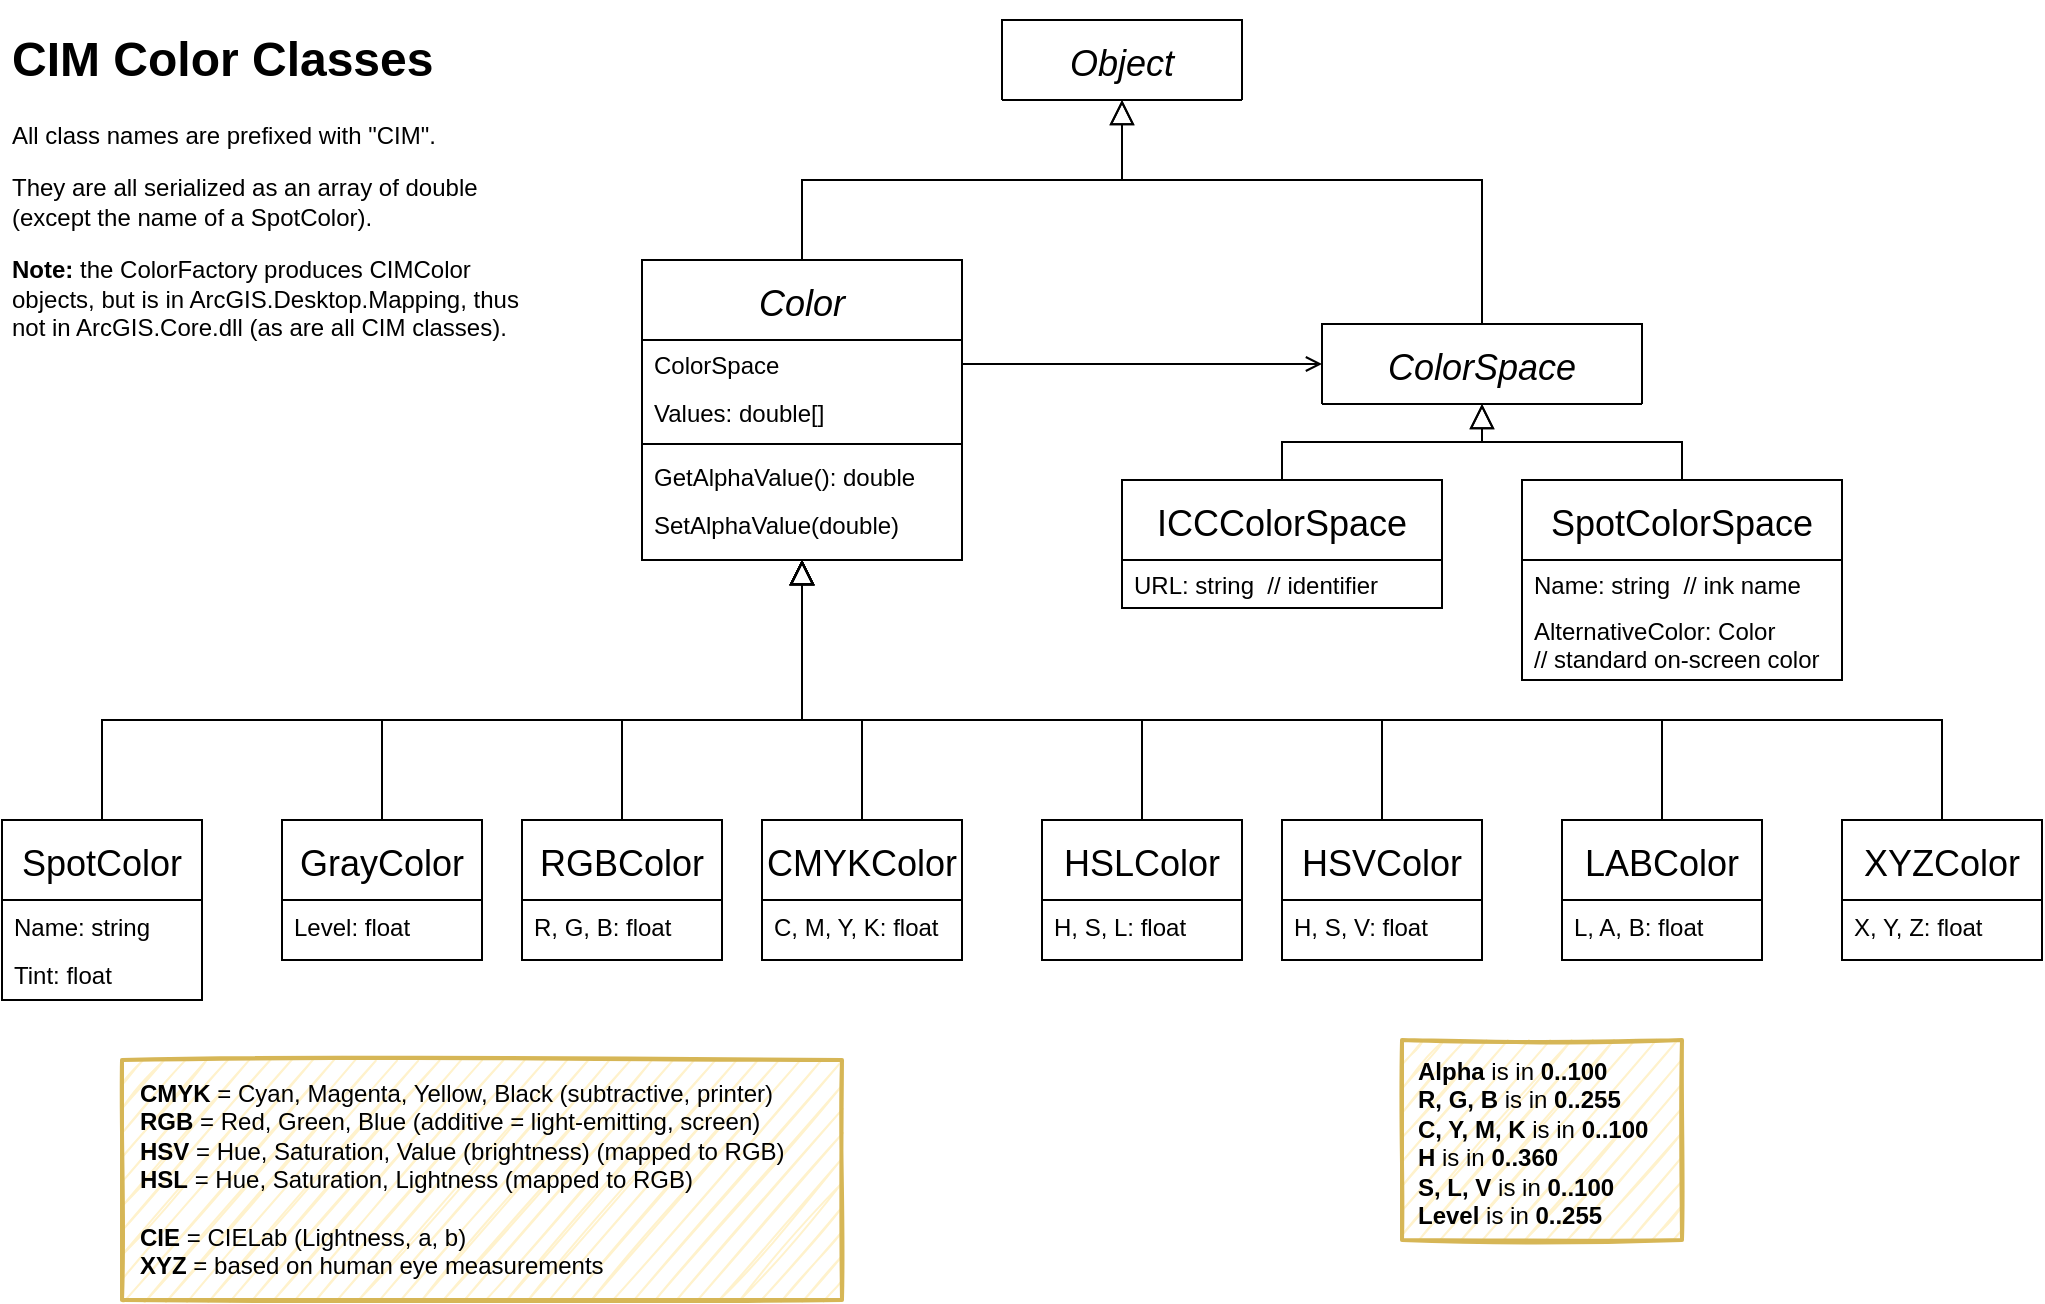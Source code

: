 <mxfile version="24.5.3" type="device" pages="2">
  <diagram id="C5RBs43oDa-KdzZeNtuy" name="Color">
    <mxGraphModel dx="1408" dy="937" grid="1" gridSize="10" guides="1" tooltips="1" connect="1" arrows="1" fold="1" page="1" pageScale="1" pageWidth="1169" pageHeight="827" math="0" shadow="0">
      <root>
        <mxCell id="WIyWlLk6GJQsqaUBKTNV-0" />
        <mxCell id="WIyWlLk6GJQsqaUBKTNV-1" parent="WIyWlLk6GJQsqaUBKTNV-0" />
        <mxCell id="09AtVgrAkusDHiry4Ni0-0" value="&lt;h1&gt;CIM Color Classes&lt;/h1&gt;&lt;p&gt;All class names are prefixed with &quot;CIM&quot;.&lt;/p&gt;&lt;p&gt;They are all serialized as an array of double&lt;br&gt;(except the name of a SpotColor).&lt;/p&gt;&lt;p&gt;&lt;b&gt;Note:&lt;/b&gt; the ColorFactory produces CIMColor objects, but is in ArcGIS.Desktop.Mapping, thus not in ArcGIS.Core.dll (as are all CIM classes).&lt;/p&gt;" style="text;html=1;strokeColor=none;fillColor=none;spacing=5;spacingTop=-20;whiteSpace=wrap;overflow=hidden;rounded=0;" parent="WIyWlLk6GJQsqaUBKTNV-1" vertex="1">
          <mxGeometry x="80" y="80" width="280" height="170" as="geometry" />
        </mxCell>
        <mxCell id="09AtVgrAkusDHiry4Ni0-1" value="Object" style="swimlane;fontStyle=2;align=center;verticalAlign=middle;childLayout=stackLayout;horizontal=1;startSize=40;horizontalStack=0;resizeParent=1;resizeLast=0;collapsible=1;marginBottom=0;rounded=0;shadow=0;strokeWidth=1;fontSize=18;" parent="WIyWlLk6GJQsqaUBKTNV-1" vertex="1">
          <mxGeometry x="580" y="80" width="120" height="40" as="geometry">
            <mxRectangle x="340" y="380" width="170" height="26" as="alternateBounds" />
          </mxGeometry>
        </mxCell>
        <mxCell id="09AtVgrAkusDHiry4Ni0-5" value="Color" style="swimlane;fontStyle=2;align=center;verticalAlign=middle;childLayout=stackLayout;horizontal=1;startSize=40;horizontalStack=0;resizeParent=1;resizeLast=0;collapsible=1;marginBottom=0;rounded=0;shadow=0;strokeWidth=1;fontSize=18;" parent="WIyWlLk6GJQsqaUBKTNV-1" vertex="1">
          <mxGeometry x="400" y="200" width="160" height="150" as="geometry">
            <mxRectangle x="340" y="380" width="170" height="26" as="alternateBounds" />
          </mxGeometry>
        </mxCell>
        <mxCell id="09AtVgrAkusDHiry4Ni0-6" value="ColorSpace" style="text;align=left;verticalAlign=middle;spacingLeft=4;spacingRight=4;overflow=hidden;rotatable=0;points=[[0,0.5],[1,0.5]];portConstraint=eastwest;" parent="09AtVgrAkusDHiry4Ni0-5" vertex="1">
          <mxGeometry y="40" width="160" height="24" as="geometry" />
        </mxCell>
        <mxCell id="09AtVgrAkusDHiry4Ni0-14" value="Values: double[]" style="text;strokeColor=none;fillColor=none;align=left;verticalAlign=middle;spacingLeft=4;spacingRight=4;overflow=hidden;rotatable=0;points=[[0,0.5],[1,0.5]];portConstraint=eastwest;fontSize=12;" parent="09AtVgrAkusDHiry4Ni0-5" vertex="1">
          <mxGeometry y="64" width="160" height="24" as="geometry" />
        </mxCell>
        <mxCell id="09AtVgrAkusDHiry4Ni0-7" value="" style="line;html=1;strokeWidth=1;align=left;verticalAlign=middle;spacingTop=-1;spacingLeft=3;spacingRight=3;rotatable=0;labelPosition=right;points=[];portConstraint=eastwest;" parent="09AtVgrAkusDHiry4Ni0-5" vertex="1">
          <mxGeometry y="88" width="160" height="8" as="geometry" />
        </mxCell>
        <mxCell id="09AtVgrAkusDHiry4Ni0-15" value="GetAlphaValue(): double" style="text;strokeColor=none;fillColor=none;align=left;verticalAlign=middle;spacingLeft=4;spacingRight=4;overflow=hidden;rotatable=0;points=[[0,0.5],[1,0.5]];portConstraint=eastwest;fontSize=12;" parent="09AtVgrAkusDHiry4Ni0-5" vertex="1">
          <mxGeometry y="96" width="160" height="24" as="geometry" />
        </mxCell>
        <mxCell id="09AtVgrAkusDHiry4Ni0-16" value="SetAlphaValue(double)" style="text;strokeColor=none;fillColor=none;align=left;verticalAlign=middle;spacingLeft=4;spacingRight=4;overflow=hidden;rotatable=0;points=[[0,0.5],[1,0.5]];portConstraint=eastwest;fontSize=12;" parent="09AtVgrAkusDHiry4Ni0-5" vertex="1">
          <mxGeometry y="120" width="160" height="24" as="geometry" />
        </mxCell>
        <mxCell id="09AtVgrAkusDHiry4Ni0-17" value="ColorSpace" style="swimlane;fontStyle=2;align=center;verticalAlign=middle;childLayout=stackLayout;horizontal=1;startSize=40;horizontalStack=0;resizeParent=1;resizeLast=0;collapsible=1;marginBottom=0;rounded=0;shadow=0;strokeWidth=1;fontSize=18;" parent="WIyWlLk6GJQsqaUBKTNV-1" vertex="1">
          <mxGeometry x="740" y="232" width="160" height="40" as="geometry">
            <mxRectangle x="340" y="380" width="170" height="26" as="alternateBounds" />
          </mxGeometry>
        </mxCell>
        <mxCell id="09AtVgrAkusDHiry4Ni0-18" value="ICCColorSpace" style="swimlane;fontStyle=0;align=center;verticalAlign=middle;childLayout=stackLayout;horizontal=1;startSize=40;horizontalStack=0;resizeParent=1;resizeLast=0;collapsible=1;marginBottom=0;rounded=0;shadow=0;strokeWidth=1;fontSize=18;" parent="WIyWlLk6GJQsqaUBKTNV-1" vertex="1">
          <mxGeometry x="640" y="310" width="160" height="64" as="geometry">
            <mxRectangle x="340" y="380" width="170" height="26" as="alternateBounds" />
          </mxGeometry>
        </mxCell>
        <mxCell id="ByZxHrEVuQg48D3ICRSu-0" value="URL: string  // identifier" style="text;align=left;verticalAlign=middle;spacingLeft=4;spacingRight=4;overflow=hidden;rotatable=0;points=[[0,0.5],[1,0.5]];portConstraint=eastwest;" parent="09AtVgrAkusDHiry4Ni0-18" vertex="1">
          <mxGeometry y="40" width="160" height="24" as="geometry" />
        </mxCell>
        <mxCell id="09AtVgrAkusDHiry4Ni0-19" value="SpotColorSpace" style="swimlane;fontStyle=0;align=center;verticalAlign=middle;childLayout=stackLayout;horizontal=1;startSize=40;horizontalStack=0;resizeParent=1;resizeLast=0;collapsible=1;marginBottom=0;rounded=0;shadow=0;strokeWidth=1;fontSize=18;" parent="WIyWlLk6GJQsqaUBKTNV-1" vertex="1">
          <mxGeometry x="840" y="310" width="160" height="100" as="geometry">
            <mxRectangle x="340" y="380" width="170" height="26" as="alternateBounds" />
          </mxGeometry>
        </mxCell>
        <mxCell id="ByZxHrEVuQg48D3ICRSu-1" value="Name: string  // ink name" style="text;align=left;verticalAlign=middle;spacingLeft=4;spacingRight=4;overflow=hidden;rotatable=0;points=[[0,0.5],[1,0.5]];portConstraint=eastwest;" parent="09AtVgrAkusDHiry4Ni0-19" vertex="1">
          <mxGeometry y="40" width="160" height="24" as="geometry" />
        </mxCell>
        <mxCell id="ByZxHrEVuQg48D3ICRSu-2" value="AlternativeColor: Color&#xa;// standard on-screen color" style="text;align=left;verticalAlign=middle;spacingLeft=4;spacingRight=4;overflow=hidden;rotatable=0;points=[[0,0.5],[1,0.5]];portConstraint=eastwest;" parent="09AtVgrAkusDHiry4Ni0-19" vertex="1">
          <mxGeometry y="64" width="160" height="36" as="geometry" />
        </mxCell>
        <mxCell id="09AtVgrAkusDHiry4Ni0-20" value="" style="endArrow=block;endSize=10;endFill=0;shadow=0;strokeWidth=1;rounded=0;edgeStyle=elbowEdgeStyle;elbow=vertical;entryX=0.5;entryY=1;entryDx=0;entryDy=0;exitX=0.5;exitY=0;exitDx=0;exitDy=0;" parent="WIyWlLk6GJQsqaUBKTNV-1" source="09AtVgrAkusDHiry4Ni0-19" target="09AtVgrAkusDHiry4Ni0-17" edge="1">
          <mxGeometry width="160" relative="1" as="geometry">
            <mxPoint x="620" y="690" as="sourcePoint" />
            <mxPoint x="520" y="628" as="targetPoint" />
          </mxGeometry>
        </mxCell>
        <mxCell id="09AtVgrAkusDHiry4Ni0-21" value="" style="endArrow=block;endSize=10;endFill=0;shadow=0;strokeWidth=1;rounded=0;edgeStyle=elbowEdgeStyle;elbow=vertical;entryX=0.5;entryY=1;entryDx=0;entryDy=0;exitX=0.5;exitY=0;exitDx=0;exitDy=0;" parent="WIyWlLk6GJQsqaUBKTNV-1" source="09AtVgrAkusDHiry4Ni0-18" target="09AtVgrAkusDHiry4Ni0-17" edge="1">
          <mxGeometry width="160" relative="1" as="geometry">
            <mxPoint x="430" y="690" as="sourcePoint" />
            <mxPoint x="520" y="628" as="targetPoint" />
          </mxGeometry>
        </mxCell>
        <mxCell id="09AtVgrAkusDHiry4Ni0-22" value="" style="endArrow=block;endSize=10;endFill=0;shadow=0;strokeWidth=1;rounded=0;edgeStyle=elbowEdgeStyle;elbow=vertical;entryX=0.5;entryY=1;entryDx=0;entryDy=0;exitX=0.5;exitY=0;exitDx=0;exitDy=0;" parent="WIyWlLk6GJQsqaUBKTNV-1" source="09AtVgrAkusDHiry4Ni0-5" target="09AtVgrAkusDHiry4Ni0-1" edge="1">
          <mxGeometry width="160" relative="1" as="geometry">
            <mxPoint x="440" y="700" as="sourcePoint" />
            <mxPoint x="530" y="638" as="targetPoint" />
          </mxGeometry>
        </mxCell>
        <mxCell id="09AtVgrAkusDHiry4Ni0-23" value="" style="endArrow=block;endSize=10;endFill=0;shadow=0;strokeWidth=1;rounded=0;edgeStyle=elbowEdgeStyle;elbow=vertical;entryX=0.5;entryY=1;entryDx=0;entryDy=0;exitX=0.5;exitY=0;exitDx=0;exitDy=0;" parent="WIyWlLk6GJQsqaUBKTNV-1" source="09AtVgrAkusDHiry4Ni0-17" target="09AtVgrAkusDHiry4Ni0-1" edge="1">
          <mxGeometry width="160" relative="1" as="geometry">
            <mxPoint x="450" y="710" as="sourcePoint" />
            <mxPoint x="540" y="648" as="targetPoint" />
            <Array as="points">
              <mxPoint x="680" y="160" />
            </Array>
          </mxGeometry>
        </mxCell>
        <mxCell id="09AtVgrAkusDHiry4Ni0-25" style="edgeStyle=elbowEdgeStyle;rounded=0;orthogonalLoop=1;jettySize=auto;html=1;entryX=0;entryY=0.5;entryDx=0;entryDy=0;fontSize=18;endArrow=open;endFill=0;exitX=1;exitY=0.5;exitDx=0;exitDy=0;" parent="WIyWlLk6GJQsqaUBKTNV-1" source="09AtVgrAkusDHiry4Ni0-6" target="09AtVgrAkusDHiry4Ni0-17" edge="1">
          <mxGeometry relative="1" as="geometry" />
        </mxCell>
        <mxCell id="09AtVgrAkusDHiry4Ni0-39" value="SpotColor" style="swimlane;fontStyle=0;align=center;verticalAlign=middle;childLayout=stackLayout;horizontal=1;startSize=40;horizontalStack=0;resizeParent=1;resizeLast=0;collapsible=1;marginBottom=0;rounded=0;shadow=0;strokeWidth=1;fontSize=18;" parent="WIyWlLk6GJQsqaUBKTNV-1" vertex="1">
          <mxGeometry x="80" y="480" width="100" height="90" as="geometry">
            <mxRectangle x="340" y="380" width="170" height="26" as="alternateBounds" />
          </mxGeometry>
        </mxCell>
        <mxCell id="09AtVgrAkusDHiry4Ni0-40" value="Name: string" style="text;align=left;verticalAlign=middle;spacingLeft=4;spacingRight=4;overflow=hidden;rotatable=0;points=[[0,0.5],[1,0.5]];portConstraint=eastwest;" parent="09AtVgrAkusDHiry4Ni0-39" vertex="1">
          <mxGeometry y="40" width="100" height="26" as="geometry" />
        </mxCell>
        <mxCell id="09AtVgrAkusDHiry4Ni0-42" value="Tint: float" style="text;strokeColor=none;fillColor=none;align=left;verticalAlign=middle;spacingLeft=4;spacingRight=4;overflow=hidden;rotatable=0;points=[[0,0.5],[1,0.5]];portConstraint=eastwest;fontSize=12;" parent="09AtVgrAkusDHiry4Ni0-39" vertex="1">
          <mxGeometry y="66" width="100" height="22" as="geometry" />
        </mxCell>
        <mxCell id="09AtVgrAkusDHiry4Ni0-43" value="GrayColor" style="swimlane;fontStyle=0;align=center;verticalAlign=middle;childLayout=stackLayout;horizontal=1;startSize=40;horizontalStack=0;resizeParent=1;resizeLast=0;collapsible=1;marginBottom=0;rounded=0;shadow=0;strokeWidth=1;fontSize=18;" parent="WIyWlLk6GJQsqaUBKTNV-1" vertex="1">
          <mxGeometry x="220" y="480" width="100" height="70" as="geometry">
            <mxRectangle x="340" y="380" width="170" height="26" as="alternateBounds" />
          </mxGeometry>
        </mxCell>
        <mxCell id="09AtVgrAkusDHiry4Ni0-44" value="Level: float" style="text;align=left;verticalAlign=middle;spacingLeft=4;spacingRight=4;overflow=hidden;rotatable=0;points=[[0,0.5],[1,0.5]];portConstraint=eastwest;" parent="09AtVgrAkusDHiry4Ni0-43" vertex="1">
          <mxGeometry y="40" width="100" height="26" as="geometry" />
        </mxCell>
        <mxCell id="09AtVgrAkusDHiry4Ni0-46" value="RGBColor" style="swimlane;fontStyle=0;align=center;verticalAlign=middle;childLayout=stackLayout;horizontal=1;startSize=40;horizontalStack=0;resizeParent=1;resizeLast=0;collapsible=1;marginBottom=0;rounded=0;shadow=0;strokeWidth=1;fontSize=18;" parent="WIyWlLk6GJQsqaUBKTNV-1" vertex="1">
          <mxGeometry x="340" y="480" width="100" height="70" as="geometry">
            <mxRectangle x="340" y="380" width="170" height="26" as="alternateBounds" />
          </mxGeometry>
        </mxCell>
        <mxCell id="09AtVgrAkusDHiry4Ni0-47" value="R, G, B: float" style="text;align=left;verticalAlign=middle;spacingLeft=4;spacingRight=4;overflow=hidden;rotatable=0;points=[[0,0.5],[1,0.5]];portConstraint=eastwest;" parent="09AtVgrAkusDHiry4Ni0-46" vertex="1">
          <mxGeometry y="40" width="100" height="26" as="geometry" />
        </mxCell>
        <mxCell id="09AtVgrAkusDHiry4Ni0-48" value="CMYKColor" style="swimlane;fontStyle=0;align=center;verticalAlign=middle;childLayout=stackLayout;horizontal=1;startSize=40;horizontalStack=0;resizeParent=1;resizeLast=0;collapsible=1;marginBottom=0;rounded=0;shadow=0;strokeWidth=1;fontSize=18;" parent="WIyWlLk6GJQsqaUBKTNV-1" vertex="1">
          <mxGeometry x="460" y="480" width="100" height="70" as="geometry">
            <mxRectangle x="340" y="380" width="170" height="26" as="alternateBounds" />
          </mxGeometry>
        </mxCell>
        <mxCell id="09AtVgrAkusDHiry4Ni0-49" value="C, M, Y, K: float" style="text;align=left;verticalAlign=middle;spacingLeft=4;spacingRight=4;overflow=hidden;rotatable=0;points=[[0,0.5],[1,0.5]];portConstraint=eastwest;" parent="09AtVgrAkusDHiry4Ni0-48" vertex="1">
          <mxGeometry y="40" width="100" height="26" as="geometry" />
        </mxCell>
        <mxCell id="09AtVgrAkusDHiry4Ni0-51" value="HSLColor" style="swimlane;fontStyle=0;align=center;verticalAlign=middle;childLayout=stackLayout;horizontal=1;startSize=40;horizontalStack=0;resizeParent=1;resizeLast=0;collapsible=1;marginBottom=0;rounded=0;shadow=0;strokeWidth=1;fontSize=18;" parent="WIyWlLk6GJQsqaUBKTNV-1" vertex="1">
          <mxGeometry x="600" y="480" width="100" height="70" as="geometry">
            <mxRectangle x="340" y="380" width="170" height="26" as="alternateBounds" />
          </mxGeometry>
        </mxCell>
        <mxCell id="09AtVgrAkusDHiry4Ni0-52" value="H, S, L: float" style="text;align=left;verticalAlign=middle;spacingLeft=4;spacingRight=4;overflow=hidden;rotatable=0;points=[[0,0.5],[1,0.5]];portConstraint=eastwest;" parent="09AtVgrAkusDHiry4Ni0-51" vertex="1">
          <mxGeometry y="40" width="100" height="26" as="geometry" />
        </mxCell>
        <mxCell id="09AtVgrAkusDHiry4Ni0-53" value="HSVColor" style="swimlane;fontStyle=0;align=center;verticalAlign=middle;childLayout=stackLayout;horizontal=1;startSize=40;horizontalStack=0;resizeParent=1;resizeLast=0;collapsible=1;marginBottom=0;rounded=0;shadow=0;strokeWidth=1;fontSize=18;" parent="WIyWlLk6GJQsqaUBKTNV-1" vertex="1">
          <mxGeometry x="720" y="480" width="100" height="70" as="geometry">
            <mxRectangle x="340" y="380" width="170" height="26" as="alternateBounds" />
          </mxGeometry>
        </mxCell>
        <mxCell id="09AtVgrAkusDHiry4Ni0-54" value="H, S, V: float" style="text;align=left;verticalAlign=middle;spacingLeft=4;spacingRight=4;overflow=hidden;rotatable=0;points=[[0,0.5],[1,0.5]];portConstraint=eastwest;" parent="09AtVgrAkusDHiry4Ni0-53" vertex="1">
          <mxGeometry y="40" width="100" height="26" as="geometry" />
        </mxCell>
        <mxCell id="09AtVgrAkusDHiry4Ni0-55" value="LABColor" style="swimlane;fontStyle=0;align=center;verticalAlign=middle;childLayout=stackLayout;horizontal=1;startSize=40;horizontalStack=0;resizeParent=1;resizeLast=0;collapsible=1;marginBottom=0;rounded=0;shadow=0;strokeWidth=1;fontSize=18;" parent="WIyWlLk6GJQsqaUBKTNV-1" vertex="1">
          <mxGeometry x="860" y="480" width="100" height="70" as="geometry">
            <mxRectangle x="340" y="380" width="170" height="26" as="alternateBounds" />
          </mxGeometry>
        </mxCell>
        <mxCell id="09AtVgrAkusDHiry4Ni0-56" value="L, A, B: float" style="text;align=left;verticalAlign=middle;spacingLeft=4;spacingRight=4;overflow=hidden;rotatable=0;points=[[0,0.5],[1,0.5]];portConstraint=eastwest;" parent="09AtVgrAkusDHiry4Ni0-55" vertex="1">
          <mxGeometry y="40" width="100" height="26" as="geometry" />
        </mxCell>
        <mxCell id="09AtVgrAkusDHiry4Ni0-57" value="XYZColor" style="swimlane;fontStyle=0;align=center;verticalAlign=middle;childLayout=stackLayout;horizontal=1;startSize=40;horizontalStack=0;resizeParent=1;resizeLast=0;collapsible=1;marginBottom=0;rounded=0;shadow=0;strokeWidth=1;fontSize=18;" parent="WIyWlLk6GJQsqaUBKTNV-1" vertex="1">
          <mxGeometry x="1000" y="480" width="100" height="70" as="geometry">
            <mxRectangle x="340" y="380" width="170" height="26" as="alternateBounds" />
          </mxGeometry>
        </mxCell>
        <mxCell id="09AtVgrAkusDHiry4Ni0-58" value="X, Y, Z: float" style="text;align=left;verticalAlign=middle;spacingLeft=4;spacingRight=4;overflow=hidden;rotatable=0;points=[[0,0.5],[1,0.5]];portConstraint=eastwest;" parent="09AtVgrAkusDHiry4Ni0-57" vertex="1">
          <mxGeometry y="40" width="100" height="26" as="geometry" />
        </mxCell>
        <mxCell id="09AtVgrAkusDHiry4Ni0-59" value="" style="endArrow=block;endSize=10;endFill=0;shadow=0;strokeWidth=1;rounded=0;edgeStyle=elbowEdgeStyle;elbow=vertical;exitX=0.5;exitY=0;exitDx=0;exitDy=0;entryX=0.5;entryY=1;entryDx=0;entryDy=0;" parent="WIyWlLk6GJQsqaUBKTNV-1" source="09AtVgrAkusDHiry4Ni0-39" target="09AtVgrAkusDHiry4Ni0-5" edge="1">
          <mxGeometry width="160" relative="1" as="geometry">
            <mxPoint x="490" y="210" as="sourcePoint" />
            <mxPoint x="480" y="360" as="targetPoint" />
            <Array as="points">
              <mxPoint x="310" y="430" />
            </Array>
          </mxGeometry>
        </mxCell>
        <mxCell id="09AtVgrAkusDHiry4Ni0-60" value="" style="endArrow=block;endSize=10;endFill=0;shadow=0;strokeWidth=1;rounded=0;edgeStyle=elbowEdgeStyle;elbow=vertical;exitX=0.5;exitY=0;exitDx=0;exitDy=0;entryX=0.5;entryY=1;entryDx=0;entryDy=0;" parent="WIyWlLk6GJQsqaUBKTNV-1" source="09AtVgrAkusDHiry4Ni0-43" target="09AtVgrAkusDHiry4Ni0-5" edge="1">
          <mxGeometry width="160" relative="1" as="geometry">
            <mxPoint x="140" y="450" as="sourcePoint" />
            <mxPoint x="480" y="360" as="targetPoint" />
            <Array as="points">
              <mxPoint x="370" y="430" />
            </Array>
          </mxGeometry>
        </mxCell>
        <mxCell id="09AtVgrAkusDHiry4Ni0-61" value="" style="endArrow=block;endSize=10;endFill=0;shadow=0;strokeWidth=1;rounded=0;edgeStyle=elbowEdgeStyle;elbow=vertical;exitX=0.5;exitY=0;exitDx=0;exitDy=0;entryX=0.5;entryY=1;entryDx=0;entryDy=0;" parent="WIyWlLk6GJQsqaUBKTNV-1" source="09AtVgrAkusDHiry4Ni0-46" target="09AtVgrAkusDHiry4Ni0-5" edge="1">
          <mxGeometry width="160" relative="1" as="geometry">
            <mxPoint x="280" y="450" as="sourcePoint" />
            <mxPoint x="490" y="370" as="targetPoint" />
            <Array as="points">
              <mxPoint x="430" y="430" />
            </Array>
          </mxGeometry>
        </mxCell>
        <mxCell id="09AtVgrAkusDHiry4Ni0-62" value="" style="endArrow=block;endSize=10;endFill=0;shadow=0;strokeWidth=1;rounded=0;edgeStyle=elbowEdgeStyle;elbow=vertical;exitX=0.5;exitY=0;exitDx=0;exitDy=0;entryX=0.5;entryY=1;entryDx=0;entryDy=0;" parent="WIyWlLk6GJQsqaUBKTNV-1" source="09AtVgrAkusDHiry4Ni0-48" target="09AtVgrAkusDHiry4Ni0-5" edge="1">
          <mxGeometry width="160" relative="1" as="geometry">
            <mxPoint x="400" y="450" as="sourcePoint" />
            <mxPoint x="490" y="370" as="targetPoint" />
            <Array as="points">
              <mxPoint x="500" y="430" />
            </Array>
          </mxGeometry>
        </mxCell>
        <mxCell id="09AtVgrAkusDHiry4Ni0-63" value="" style="endArrow=block;endSize=10;endFill=0;shadow=0;strokeWidth=1;rounded=0;edgeStyle=elbowEdgeStyle;elbow=vertical;exitX=0.5;exitY=0;exitDx=0;exitDy=0;entryX=0.5;entryY=1;entryDx=0;entryDy=0;" parent="WIyWlLk6GJQsqaUBKTNV-1" source="09AtVgrAkusDHiry4Ni0-51" target="09AtVgrAkusDHiry4Ni0-5" edge="1">
          <mxGeometry width="160" relative="1" as="geometry">
            <mxPoint x="520" y="450" as="sourcePoint" />
            <mxPoint x="490" y="370" as="targetPoint" />
            <Array as="points">
              <mxPoint x="560" y="430" />
            </Array>
          </mxGeometry>
        </mxCell>
        <mxCell id="09AtVgrAkusDHiry4Ni0-64" value="" style="endArrow=block;endSize=10;endFill=0;shadow=0;strokeWidth=1;rounded=0;edgeStyle=elbowEdgeStyle;elbow=vertical;exitX=0.5;exitY=0;exitDx=0;exitDy=0;entryX=0.5;entryY=1;entryDx=0;entryDy=0;" parent="WIyWlLk6GJQsqaUBKTNV-1" source="09AtVgrAkusDHiry4Ni0-53" target="09AtVgrAkusDHiry4Ni0-5" edge="1">
          <mxGeometry width="160" relative="1" as="geometry">
            <mxPoint x="660" y="450" as="sourcePoint" />
            <mxPoint x="480" y="360" as="targetPoint" />
            <Array as="points">
              <mxPoint x="620" y="430" />
            </Array>
          </mxGeometry>
        </mxCell>
        <mxCell id="09AtVgrAkusDHiry4Ni0-65" value="" style="endArrow=block;endSize=10;endFill=0;shadow=0;strokeWidth=1;rounded=0;edgeStyle=elbowEdgeStyle;elbow=vertical;exitX=0.5;exitY=0;exitDx=0;exitDy=0;entryX=0.5;entryY=1;entryDx=0;entryDy=0;" parent="WIyWlLk6GJQsqaUBKTNV-1" source="09AtVgrAkusDHiry4Ni0-55" target="09AtVgrAkusDHiry4Ni0-5" edge="1">
          <mxGeometry width="160" relative="1" as="geometry">
            <mxPoint x="780" y="450" as="sourcePoint" />
            <mxPoint x="480" y="360" as="targetPoint" />
            <Array as="points">
              <mxPoint x="690" y="430" />
            </Array>
          </mxGeometry>
        </mxCell>
        <mxCell id="09AtVgrAkusDHiry4Ni0-66" value="" style="endArrow=block;endSize=10;endFill=0;shadow=0;strokeWidth=1;rounded=0;edgeStyle=elbowEdgeStyle;elbow=vertical;exitX=0.5;exitY=0;exitDx=0;exitDy=0;entryX=0.5;entryY=1;entryDx=0;entryDy=0;" parent="WIyWlLk6GJQsqaUBKTNV-1" source="09AtVgrAkusDHiry4Ni0-57" target="09AtVgrAkusDHiry4Ni0-5" edge="1">
          <mxGeometry width="160" relative="1" as="geometry">
            <mxPoint x="920" y="450" as="sourcePoint" />
            <mxPoint x="480" y="360" as="targetPoint" />
            <Array as="points">
              <mxPoint x="760" y="430" />
            </Array>
          </mxGeometry>
        </mxCell>
        <mxCell id="09AtVgrAkusDHiry4Ni0-67" value="&lt;b&gt;CMYK&lt;/b&gt; = Cyan, Magenta, Yellow, Black (subtractive, printer)&lt;br&gt;&lt;b&gt;RGB&lt;/b&gt; = Red, Green, Blue (additive = light-emitting, screen)&lt;br style=&quot;font-size: 12px&quot;&gt;&lt;b&gt;HSV&lt;/b&gt; = Hue, Saturation, Value (brightness) (mapped to RGB)&lt;br style=&quot;font-size: 12px&quot;&gt;&lt;b&gt;HSL&lt;/b&gt; = Hue, Saturation, Lightness (mapped to RGB)&lt;br style=&quot;font-size: 12px&quot;&gt;&lt;br&gt;&lt;b&gt;CIE&lt;/b&gt;&amp;nbsp;= CIELab (Lightness, a, b)&lt;br style=&quot;font-size: 12px&quot;&gt;&lt;b&gt;XYZ&lt;/b&gt; = based on human eye measurements" style="text;strokeColor=#d6b656;spacing=5;spacingTop=0;overflow=hidden;rounded=0;fontSize=12;strokeWidth=2;fillColor=#fff2cc;sketch=1;html=1;whiteSpace=wrap;spacingLeft=4;" parent="WIyWlLk6GJQsqaUBKTNV-1" vertex="1">
          <mxGeometry x="140" y="600" width="360" height="120" as="geometry" />
        </mxCell>
        <mxCell id="09AtVgrAkusDHiry4Ni0-68" value="&lt;div style=&quot;font-size: 12px&quot;&gt;&lt;b&gt;Alpha&lt;/b&gt; is in &lt;b&gt;0..100&lt;/b&gt;&lt;/div&gt;&lt;div style=&quot;font-size: 12px&quot;&gt;&lt;b&gt;R, G, B&lt;/b&gt; is in &lt;b&gt;0..255&lt;/b&gt;&lt;/div&gt;&lt;div style=&quot;font-size: 12px&quot;&gt;&lt;b&gt;C, Y, M, K&lt;/b&gt; is in &lt;b&gt;0..100&lt;/b&gt;&lt;/div&gt;&lt;div style=&quot;font-size: 12px&quot;&gt;&lt;b&gt;H&lt;/b&gt; is in &lt;b&gt;0..360&lt;/b&gt;&lt;/div&gt;&lt;div style=&quot;font-size: 12px&quot;&gt;&lt;b&gt;S, L, V&lt;/b&gt; is in &lt;b&gt;0..100&lt;/b&gt;&lt;/div&gt;&lt;div style=&quot;font-size: 12px&quot;&gt;&lt;b&gt;Level&lt;/b&gt; is in &lt;b&gt;0..255&lt;/b&gt;&lt;/div&gt;" style="text;html=1;strokeColor=#d6b656;fillColor=#fff2cc;align=left;verticalAlign=top;whiteSpace=wrap;rounded=0;fontSize=16;strokeWidth=2;perimeterSpacing=0;sketch=1;shadow=0;glass=0;spacing=4;spacingLeft=4;" parent="WIyWlLk6GJQsqaUBKTNV-1" vertex="1">
          <mxGeometry x="780" y="590" width="140" height="100" as="geometry" />
        </mxCell>
      </root>
    </mxGraphModel>
  </diagram>
  <diagram id="14ykhElNtn1VyqSesHZ4" name="Symbol">
    <mxGraphModel dx="1408" dy="937" grid="1" gridSize="10" guides="1" tooltips="1" connect="1" arrows="1" fold="1" page="1" pageScale="1" pageWidth="1654" pageHeight="1169" math="0" shadow="0">
      <root>
        <mxCell id="KMeuFtegbVuyU5qou7N_-0" />
        <mxCell id="KMeuFtegbVuyU5qou7N_-1" parent="KMeuFtegbVuyU5qou7N_-0" />
        <mxCell id="mB_LgWKfruoXzDqyo767-0" value="&lt;h1&gt;CIM Symbol Classes&lt;/h1&gt;&lt;p style=&quot;line-height: 0%;&quot;&gt;All class names are prefixed with &quot;CIM&quot; (but not the enums!)&lt;/p&gt;Not all classes are shown and not all properties.&lt;p style=&quot;line-height: 0%;&quot;&gt;Abstract classes are shown in italics.&lt;/p&gt;" style="text;html=1;strokeColor=none;fillColor=none;spacing=5;spacingTop=-20;whiteSpace=wrap;overflow=hidden;rounded=0;" parent="KMeuFtegbVuyU5qou7N_-1" vertex="1">
          <mxGeometry x="80" y="80" width="360" height="130" as="geometry" />
        </mxCell>
        <mxCell id="0LjrBC4bx3vtmKvwGVQH-0" value="Renderer" style="swimlane;fontStyle=2;align=center;verticalAlign=middle;childLayout=stackLayout;horizontal=1;startSize=40;horizontalStack=0;resizeParent=1;resizeLast=0;collapsible=1;marginBottom=0;rounded=0;shadow=0;strokeWidth=1;fontSize=18;" parent="KMeuFtegbVuyU5qou7N_-1" vertex="1">
          <mxGeometry x="100" y="280" width="120" height="40" as="geometry">
            <mxRectangle x="340" y="380" width="170" height="26" as="alternateBounds" />
          </mxGeometry>
        </mxCell>
        <mxCell id="0LjrBC4bx3vtmKvwGVQH-1" value="Object" style="swimlane;fontStyle=2;align=center;verticalAlign=middle;childLayout=stackLayout;horizontal=1;startSize=40;horizontalStack=0;resizeParent=1;resizeLast=0;collapsible=1;marginBottom=0;rounded=0;shadow=0;strokeWidth=1;fontSize=18;" parent="KMeuFtegbVuyU5qou7N_-1" vertex="1">
          <mxGeometry x="590" y="120" width="120" height="40" as="geometry">
            <mxRectangle x="340" y="380" width="170" height="26" as="alternateBounds" />
          </mxGeometry>
        </mxCell>
        <mxCell id="0LjrBC4bx3vtmKvwGVQH-2" value="Symbol" style="swimlane;fontStyle=2;align=center;verticalAlign=middle;childLayout=stackLayout;horizontal=1;startSize=40;horizontalStack=0;resizeParent=1;resizeLast=0;collapsible=1;marginBottom=0;rounded=0;shadow=0;strokeWidth=1;fontSize=18;" parent="KMeuFtegbVuyU5qou7N_-1" vertex="1">
          <mxGeometry x="480" y="280" width="120" height="40" as="geometry">
            <mxRectangle x="340" y="380" width="170" height="26" as="alternateBounds" />
          </mxGeometry>
        </mxCell>
        <mxCell id="0LjrBC4bx3vtmKvwGVQH-3" value="GeometricEffect" style="swimlane;fontStyle=2;align=center;verticalAlign=middle;childLayout=stackLayout;horizontal=1;startSize=40;horizontalStack=0;resizeParent=1;resizeLast=0;collapsible=1;marginBottom=0;rounded=0;shadow=0;strokeWidth=1;fontSize=18;" parent="KMeuFtegbVuyU5qou7N_-1" vertex="1">
          <mxGeometry x="1000" y="280" width="160" height="60" as="geometry">
            <mxRectangle x="340" y="380" width="170" height="26" as="alternateBounds" />
          </mxGeometry>
        </mxCell>
        <mxCell id="GqUAJEwssX0TbUAzv0Qh-22" value="PrimitiveName" style="text;strokeColor=none;fillColor=none;align=left;verticalAlign=middle;spacingLeft=4;spacingRight=4;overflow=hidden;rotatable=0;points=[[0,0.5],[1,0.5]];portConstraint=eastwest;fontSize=12;fontStyle=1" parent="0LjrBC4bx3vtmKvwGVQH-3" vertex="1">
          <mxGeometry y="40" width="160" height="20" as="geometry" />
        </mxCell>
        <mxCell id="0LjrBC4bx3vtmKvwGVQH-4" value="MarkerPlacement" style="swimlane;fontStyle=2;align=center;verticalAlign=middle;childLayout=stackLayout;horizontal=1;startSize=40;horizontalStack=0;resizeParent=1;resizeLast=0;collapsible=1;marginBottom=0;rounded=0;shadow=0;strokeWidth=1;fontSize=18;" parent="KMeuFtegbVuyU5qou7N_-1" vertex="1">
          <mxGeometry x="1320" y="280" width="160" height="60" as="geometry">
            <mxRectangle x="340" y="380" width="170" height="26" as="alternateBounds" />
          </mxGeometry>
        </mxCell>
        <mxCell id="GqUAJEwssX0TbUAzv0Qh-62" value="PrimitiveName" style="text;strokeColor=none;fillColor=none;align=left;verticalAlign=middle;spacingLeft=4;spacingRight=4;overflow=hidden;rotatable=0;points=[[0,0.5],[1,0.5]];portConstraint=eastwest;fontSize=12;fontStyle=1" parent="0LjrBC4bx3vtmKvwGVQH-4" vertex="1">
          <mxGeometry y="40" width="160" height="20" as="geometry" />
        </mxCell>
        <mxCell id="501WZQpMKZRGfcW2Ai51-0" value="SymbolReference" style="swimlane;fontStyle=0;align=center;verticalAlign=middle;childLayout=stackLayout;horizontal=1;startSize=40;horizontalStack=0;resizeParent=1;resizeLast=0;collapsible=1;marginBottom=0;rounded=0;shadow=0;strokeWidth=1;fontSize=18;" parent="KMeuFtegbVuyU5qou7N_-1" vertex="1">
          <mxGeometry x="80" y="400" width="160" height="110" as="geometry">
            <mxRectangle x="340" y="380" width="170" height="26" as="alternateBounds" />
          </mxGeometry>
        </mxCell>
        <mxCell id="501WZQpMKZRGfcW2Ai51-1" value="Symbol" style="text;align=left;verticalAlign=middle;spacingLeft=4;spacingRight=4;overflow=hidden;rotatable=0;points=[[0,0.5],[1,0.5]];portConstraint=eastwest;spacing=0;" parent="501WZQpMKZRGfcW2Ai51-0" vertex="1">
          <mxGeometry y="40" width="160" height="20" as="geometry" />
        </mxCell>
        <mxCell id="501WZQpMKZRGfcW2Ai51-2" value="PrimitiveOverrides: []" style="text;strokeColor=none;fillColor=none;align=left;verticalAlign=middle;spacingLeft=4;spacingRight=4;overflow=hidden;rotatable=0;points=[[0,0.5],[1,0.5]];portConstraint=eastwest;fontSize=12;spacing=0;" parent="501WZQpMKZRGfcW2Ai51-0" vertex="1">
          <mxGeometry y="60" width="160" height="22" as="geometry" />
        </mxCell>
        <mxCell id="GqUAJEwssX0TbUAzv0Qh-3" value="Min/MaxScale: double" style="text;strokeColor=none;fillColor=none;align=left;verticalAlign=middle;spacingLeft=4;spacingRight=4;overflow=hidden;rotatable=0;points=[[0,0.5],[1,0.5]];portConstraint=eastwest;spacing=0;" parent="501WZQpMKZRGfcW2Ai51-0" vertex="1">
          <mxGeometry y="82" width="160" height="20" as="geometry" />
        </mxCell>
        <mxCell id="501WZQpMKZRGfcW2Ai51-3" value="PrimitiveOverride" style="swimlane;fontStyle=0;align=center;verticalAlign=middle;childLayout=stackLayout;horizontal=1;startSize=40;horizontalStack=0;resizeParent=1;resizeLast=0;collapsible=1;marginBottom=0;rounded=0;shadow=0;strokeWidth=1;fontSize=18;" parent="KMeuFtegbVuyU5qou7N_-1" vertex="1">
          <mxGeometry x="80" y="560" width="160" height="130" as="geometry">
            <mxRectangle x="340" y="380" width="170" height="26" as="alternateBounds" />
          </mxGeometry>
        </mxCell>
        <mxCell id="501WZQpMKZRGfcW2Ai51-4" value="PrimitiveName: string" style="text;align=left;verticalAlign=middle;spacingLeft=4;spacingRight=4;overflow=hidden;rotatable=0;points=[[0,0.5],[1,0.5]];portConstraint=eastwest;" parent="501WZQpMKZRGfcW2Ai51-3" vertex="1">
          <mxGeometry y="40" width="160" height="20" as="geometry" />
        </mxCell>
        <mxCell id="501WZQpMKZRGfcW2Ai51-5" value="PropertyName: string" style="text;strokeColor=none;fillColor=none;align=left;verticalAlign=middle;spacingLeft=4;spacingRight=4;overflow=hidden;rotatable=0;points=[[0,0.5],[1,0.5]];portConstraint=eastwest;fontSize=12;" parent="501WZQpMKZRGfcW2Ai51-3" vertex="1">
          <mxGeometry y="60" width="160" height="20" as="geometry" />
        </mxCell>
        <mxCell id="GqUAJEwssX0TbUAzv0Qh-4" value="Expression: string" style="text;strokeColor=none;fillColor=none;align=left;verticalAlign=middle;spacingLeft=4;spacingRight=4;overflow=hidden;rotatable=0;points=[[0,0.5],[1,0.5]];portConstraint=eastwest;fontSize=12;" parent="501WZQpMKZRGfcW2Ai51-3" vertex="1">
          <mxGeometry y="80" width="160" height="20" as="geometry" />
        </mxCell>
        <mxCell id="GqUAJEwssX0TbUAzv0Qh-5" value="ValueExpressionInfo" style="text;strokeColor=none;fillColor=none;align=left;verticalAlign=middle;spacingLeft=4;spacingRight=4;overflow=hidden;rotatable=0;points=[[0,0.5],[1,0.5]];portConstraint=eastwest;fontSize=12;" parent="501WZQpMKZRGfcW2Ai51-3" vertex="1">
          <mxGeometry y="100" width="160" height="20" as="geometry" />
        </mxCell>
        <mxCell id="501WZQpMKZRGfcW2Ai51-6" value="ExpressionInfo" style="swimlane;fontStyle=0;align=center;verticalAlign=middle;childLayout=stackLayout;horizontal=1;startSize=40;horizontalStack=0;resizeParent=1;resizeLast=0;collapsible=1;marginBottom=0;rounded=0;shadow=0;strokeWidth=1;fontSize=18;" parent="KMeuFtegbVuyU5qou7N_-1" vertex="1">
          <mxGeometry x="80" y="740" width="160" height="130" as="geometry">
            <mxRectangle x="340" y="380" width="170" height="26" as="alternateBounds" />
          </mxGeometry>
        </mxCell>
        <mxCell id="501WZQpMKZRGfcW2Ai51-7" value="Title: string" style="text;align=left;verticalAlign=middle;spacingLeft=4;spacingRight=4;overflow=hidden;rotatable=0;points=[[0,0.5],[1,0.5]];portConstraint=eastwest;" parent="501WZQpMKZRGfcW2Ai51-6" vertex="1">
          <mxGeometry y="40" width="160" height="20" as="geometry" />
        </mxCell>
        <mxCell id="GqUAJEwssX0TbUAzv0Qh-6" value="Expression: string" style="text;strokeColor=none;fillColor=none;align=left;verticalAlign=middle;spacingLeft=4;spacingRight=4;overflow=hidden;rotatable=0;points=[[0,0.5],[1,0.5]];portConstraint=eastwest;fontSize=12;" parent="501WZQpMKZRGfcW2Ai51-6" vertex="1">
          <mxGeometry y="60" width="160" height="20" as="geometry" />
        </mxCell>
        <mxCell id="GqUAJEwssX0TbUAzv0Qh-7" value="Name: string" style="text;strokeColor=none;fillColor=none;align=left;verticalAlign=middle;spacingLeft=4;spacingRight=4;overflow=hidden;rotatable=0;points=[[0,0.5],[1,0.5]];portConstraint=eastwest;fontSize=12;" parent="501WZQpMKZRGfcW2Ai51-6" vertex="1">
          <mxGeometry y="80" width="160" height="20" as="geometry" />
        </mxCell>
        <mxCell id="501WZQpMKZRGfcW2Ai51-8" value="ReturnType: Default/String/Numeric" style="text;strokeColor=none;fillColor=none;align=left;verticalAlign=middle;spacingLeft=4;spacingRight=4;overflow=hidden;rotatable=0;points=[[0,0.5],[1,0.5]];portConstraint=eastwest;fontSize=10;" parent="501WZQpMKZRGfcW2Ai51-6" vertex="1">
          <mxGeometry y="100" width="160" height="20" as="geometry" />
        </mxCell>
        <mxCell id="501WZQpMKZRGfcW2Ai51-10" value="TextSymbol" style="swimlane;fontStyle=0;align=center;verticalAlign=middle;childLayout=stackLayout;horizontal=1;startSize=40;horizontalStack=0;resizeParent=1;resizeLast=0;collapsible=1;marginBottom=0;rounded=0;shadow=0;strokeWidth=1;fontSize=18;" parent="KMeuFtegbVuyU5qou7N_-1" vertex="1">
          <mxGeometry x="340" y="440" width="120" height="60" as="geometry">
            <mxRectangle x="340" y="380" width="170" height="26" as="alternateBounds" />
          </mxGeometry>
        </mxCell>
        <mxCell id="501WZQpMKZRGfcW2Ai51-11" value="many properties" style="text;align=center;verticalAlign=middle;spacingLeft=4;spacingRight=4;overflow=hidden;rotatable=0;points=[[0,0.5],[1,0.5]];portConstraint=eastwest;fontStyle=2" parent="501WZQpMKZRGfcW2Ai51-10" vertex="1">
          <mxGeometry y="40" width="120" height="20" as="geometry" />
        </mxCell>
        <mxCell id="501WZQpMKZRGfcW2Ai51-19" value="PointSymbol" style="swimlane;fontStyle=0;align=center;verticalAlign=middle;childLayout=stackLayout;horizontal=1;startSize=40;horizontalStack=0;resizeParent=1;resizeLast=0;collapsible=1;marginBottom=0;rounded=0;shadow=0;strokeWidth=1;fontSize=18;" parent="KMeuFtegbVuyU5qou7N_-1" vertex="1">
          <mxGeometry x="320" y="620" width="120" height="130" as="geometry">
            <mxRectangle x="340" y="380" width="170" height="26" as="alternateBounds" />
          </mxGeometry>
        </mxCell>
        <mxCell id="501WZQpMKZRGfcW2Ai51-20" value="+ Angle" style="text;align=left;verticalAlign=middle;spacingLeft=4;spacingRight=4;overflow=hidden;rotatable=0;points=[[0,0.5],[1,0.5]];portConstraint=eastwest;spacing=2;" parent="501WZQpMKZRGfcW2Ai51-19" vertex="1">
          <mxGeometry y="40" width="120" height="20" as="geometry" />
        </mxCell>
        <mxCell id="501WZQpMKZRGfcW2Ai51-21" value="+ Callout" style="text;strokeColor=none;fillColor=none;align=left;verticalAlign=middle;spacingLeft=4;spacingRight=4;overflow=hidden;rotatable=0;points=[[0,0.5],[1,0.5]];portConstraint=eastwest;fontSize=12;" parent="501WZQpMKZRGfcW2Ai51-19" vertex="1">
          <mxGeometry y="60" width="120" height="20" as="geometry" />
        </mxCell>
        <mxCell id="GqUAJEwssX0TbUAzv0Qh-27" value="+ Halo" style="text;strokeColor=none;fillColor=none;align=left;verticalAlign=middle;spacingLeft=4;spacingRight=4;overflow=hidden;rotatable=0;points=[[0,0.5],[1,0.5]];portConstraint=eastwest;fontSize=12;" parent="501WZQpMKZRGfcW2Ai51-19" vertex="1">
          <mxGeometry y="80" width="120" height="20" as="geometry" />
        </mxCell>
        <mxCell id="GqUAJEwssX0TbUAzv0Qh-26" value="+ ..." style="text;strokeColor=none;fillColor=none;align=left;verticalAlign=middle;spacingLeft=4;spacingRight=4;overflow=hidden;rotatable=0;points=[[0,0.5],[1,0.5]];portConstraint=eastwest;fontSize=12;" parent="501WZQpMKZRGfcW2Ai51-19" vertex="1">
          <mxGeometry y="100" width="120" height="20" as="geometry" />
        </mxCell>
        <mxCell id="501WZQpMKZRGfcW2Ai51-22" value="LineSymbol" style="swimlane;fontStyle=0;align=center;verticalAlign=middle;childLayout=stackLayout;horizontal=1;startSize=40;horizontalStack=0;resizeParent=1;resizeLast=0;collapsible=1;marginBottom=0;rounded=0;shadow=0;strokeWidth=1;fontSize=18;" parent="KMeuFtegbVuyU5qou7N_-1" vertex="1">
          <mxGeometry x="460" y="620" width="120" height="40" as="geometry">
            <mxRectangle x="340" y="380" width="170" height="26" as="alternateBounds" />
          </mxGeometry>
        </mxCell>
        <mxCell id="501WZQpMKZRGfcW2Ai51-28" value="PolygonSymbol" style="swimlane;fontStyle=0;align=center;verticalAlign=middle;childLayout=stackLayout;horizontal=1;startSize=40;horizontalStack=0;resizeParent=1;resizeLast=0;collapsible=1;marginBottom=0;rounded=0;shadow=0;strokeWidth=1;fontSize=18;" parent="KMeuFtegbVuyU5qou7N_-1" vertex="1">
          <mxGeometry x="600" y="620" width="140" height="40" as="geometry">
            <mxRectangle x="340" y="380" width="170" height="26" as="alternateBounds" />
          </mxGeometry>
        </mxCell>
        <mxCell id="501WZQpMKZRGfcW2Ai51-31" value="Fill" style="swimlane;fontStyle=2;align=center;verticalAlign=middle;childLayout=stackLayout;horizontal=1;startSize=40;horizontalStack=0;resizeParent=1;resizeLast=0;collapsible=1;marginBottom=0;rounded=0;shadow=0;strokeWidth=1;fontSize=18;" parent="KMeuFtegbVuyU5qou7N_-1" vertex="1">
          <mxGeometry x="650" y="770" width="120" height="40" as="geometry">
            <mxRectangle x="340" y="380" width="170" height="26" as="alternateBounds" />
          </mxGeometry>
        </mxCell>
        <mxCell id="501WZQpMKZRGfcW2Ai51-32" value="Stroke" style="swimlane;fontStyle=2;align=center;verticalAlign=middle;childLayout=stackLayout;horizontal=1;startSize=40;horizontalStack=0;resizeParent=1;resizeLast=0;collapsible=1;marginBottom=0;rounded=0;shadow=0;strokeWidth=1;fontSize=18;" parent="KMeuFtegbVuyU5qou7N_-1" vertex="1">
          <mxGeometry x="810" y="770" width="120" height="130" as="geometry">
            <mxRectangle x="340" y="380" width="170" height="26" as="alternateBounds" />
          </mxGeometry>
        </mxCell>
        <mxCell id="GqUAJEwssX0TbUAzv0Qh-54" value="Width: double" style="text;strokeColor=none;fillColor=none;align=left;verticalAlign=middle;spacingLeft=4;spacingRight=4;overflow=hidden;rotatable=0;points=[[0,0.5],[1,0.5]];portConstraint=eastwest;fontSize=12;" parent="501WZQpMKZRGfcW2Ai51-32" vertex="1">
          <mxGeometry y="40" width="120" height="20" as="geometry" />
        </mxCell>
        <mxCell id="GqUAJEwssX0TbUAzv0Qh-53" value="CapStyle" style="text;strokeColor=none;fillColor=none;align=left;verticalAlign=middle;spacingLeft=4;spacingRight=4;overflow=hidden;rotatable=0;points=[[0,0.5],[1,0.5]];portConstraint=eastwest;fontSize=12;" parent="501WZQpMKZRGfcW2Ai51-32" vertex="1">
          <mxGeometry y="60" width="120" height="20" as="geometry" />
        </mxCell>
        <mxCell id="GqUAJEwssX0TbUAzv0Qh-52" value="JoinStyle" style="text;strokeColor=none;fillColor=none;align=left;verticalAlign=middle;spacingLeft=4;spacingRight=4;overflow=hidden;rotatable=0;points=[[0,0.5],[1,0.5]];portConstraint=eastwest;fontSize=12;" parent="501WZQpMKZRGfcW2Ai51-32" vertex="1">
          <mxGeometry y="80" width="120" height="20" as="geometry" />
        </mxCell>
        <mxCell id="GqUAJEwssX0TbUAzv0Qh-51" value="MiterLimit" style="text;strokeColor=none;fillColor=none;align=left;verticalAlign=middle;spacingLeft=4;spacingRight=4;overflow=hidden;rotatable=0;points=[[0,0.5],[1,0.5]];portConstraint=eastwest;fontSize=12;" parent="501WZQpMKZRGfcW2Ai51-32" vertex="1">
          <mxGeometry y="100" width="120" height="20" as="geometry" />
        </mxCell>
        <mxCell id="501WZQpMKZRGfcW2Ai51-33" value="Marker" style="swimlane;fontStyle=2;align=center;verticalAlign=middle;childLayout=stackLayout;horizontal=1;startSize=40;horizontalStack=0;resizeParent=1;resizeLast=0;collapsible=1;marginBottom=0;rounded=0;shadow=0;strokeWidth=1;fontSize=18;" parent="KMeuFtegbVuyU5qou7N_-1" vertex="1">
          <mxGeometry x="970" y="770" width="120" height="130" as="geometry">
            <mxRectangle x="340" y="380" width="170" height="26" as="alternateBounds" />
          </mxGeometry>
        </mxCell>
        <mxCell id="GqUAJEwssX0TbUAzv0Qh-50" value="Rotation" style="text;strokeColor=none;fillColor=none;align=left;verticalAlign=middle;spacingLeft=4;spacingRight=4;overflow=hidden;rotatable=0;points=[[0,0.5],[1,0.5]];portConstraint=eastwest;fontSize=12;" parent="501WZQpMKZRGfcW2Ai51-33" vertex="1">
          <mxGeometry y="40" width="120" height="20" as="geometry" />
        </mxCell>
        <mxCell id="GqUAJEwssX0TbUAzv0Qh-49" value="Size" style="text;strokeColor=none;fillColor=none;align=left;verticalAlign=middle;spacingLeft=4;spacingRight=4;overflow=hidden;rotatable=0;points=[[0,0.5],[1,0.5]];portConstraint=eastwest;fontSize=12;" parent="501WZQpMKZRGfcW2Ai51-33" vertex="1">
          <mxGeometry y="60" width="120" height="20" as="geometry" />
        </mxCell>
        <mxCell id="GqUAJEwssX0TbUAzv0Qh-48" value="MarkerPlacement" style="text;strokeColor=none;fillColor=none;align=left;verticalAlign=middle;spacingLeft=4;spacingRight=4;overflow=hidden;rotatable=0;points=[[0,0.5],[1,0.5]];portConstraint=eastwest;fontSize=12;" parent="501WZQpMKZRGfcW2Ai51-33" vertex="1">
          <mxGeometry y="80" width="120" height="20" as="geometry" />
        </mxCell>
        <mxCell id="GqUAJEwssX0TbUAzv0Qh-47" value="(and many more)" style="text;strokeColor=none;fillColor=none;align=left;verticalAlign=middle;spacingLeft=4;spacingRight=4;overflow=hidden;rotatable=0;points=[[0,0.5],[1,0.5]];portConstraint=eastwest;fontSize=12;fontStyle=2" parent="501WZQpMKZRGfcW2Ai51-33" vertex="1">
          <mxGeometry y="100" width="120" height="20" as="geometry" />
        </mxCell>
        <mxCell id="501WZQpMKZRGfcW2Ai51-35" value="VectorMarker" style="swimlane;fontStyle=0;align=center;verticalAlign=middle;childLayout=stackLayout;horizontal=1;startSize=40;horizontalStack=0;resizeParent=1;resizeLast=0;collapsible=1;marginBottom=0;rounded=0;shadow=0;strokeWidth=1;fontSize=18;" parent="KMeuFtegbVuyU5qou7N_-1" vertex="1">
          <mxGeometry x="960" y="930" width="140" height="150" as="geometry">
            <mxRectangle x="340" y="380" width="170" height="26" as="alternateBounds" />
          </mxGeometry>
        </mxCell>
        <mxCell id="GqUAJEwssX0TbUAzv0Qh-37" value="MarkerGraphics" style="text;strokeColor=none;fillColor=none;align=left;verticalAlign=middle;spacingLeft=4;spacingRight=4;overflow=hidden;rotatable=0;points=[[0,0.5],[1,0.5]];portConstraint=eastwest;fontSize=12;" parent="501WZQpMKZRGfcW2Ai51-35" vertex="1">
          <mxGeometry y="40" width="140" height="20" as="geometry" />
        </mxCell>
        <mxCell id="GqUAJEwssX0TbUAzv0Qh-46" value="Frame" style="text;strokeColor=none;fillColor=none;align=left;verticalAlign=middle;spacingLeft=4;spacingRight=4;overflow=hidden;rotatable=0;points=[[0,0.5],[1,0.5]];portConstraint=eastwest;fontSize=12;" parent="501WZQpMKZRGfcW2Ai51-35" vertex="1">
          <mxGeometry y="60" width="140" height="20" as="geometry" />
        </mxCell>
        <mxCell id="GqUAJEwssX0TbUAzv0Qh-45" value="ClippingPath" style="text;strokeColor=none;fillColor=none;align=left;verticalAlign=middle;spacingLeft=4;spacingRight=4;overflow=hidden;rotatable=0;points=[[0,0.5],[1,0.5]];portConstraint=eastwest;fontSize=12;" parent="501WZQpMKZRGfcW2Ai51-35" vertex="1">
          <mxGeometry y="80" width="140" height="20" as="geometry" />
        </mxCell>
        <mxCell id="GqUAJEwssX0TbUAzv0Qh-44" value="ScaleSymbolsProportionally" style="text;strokeColor=none;fillColor=none;align=left;verticalAlign=middle;spacingLeft=4;spacingRight=4;overflow=hidden;rotatable=0;points=[[0,0.5],[1,0.5]];portConstraint=eastwest;fontSize=10;" parent="501WZQpMKZRGfcW2Ai51-35" vertex="1">
          <mxGeometry y="100" width="140" height="20" as="geometry" />
        </mxCell>
        <mxCell id="GqUAJEwssX0TbUAzv0Qh-43" value="(and a few more)" style="text;strokeColor=none;fillColor=none;align=left;verticalAlign=middle;spacingLeft=4;spacingRight=4;overflow=hidden;rotatable=0;points=[[0,0.5],[1,0.5]];portConstraint=eastwest;fontSize=12;fontStyle=2" parent="501WZQpMKZRGfcW2Ai51-35" vertex="1">
          <mxGeometry y="120" width="140" height="20" as="geometry" />
        </mxCell>
        <mxCell id="501WZQpMKZRGfcW2Ai51-36" value="SolidStroke" style="swimlane;fontStyle=0;align=center;verticalAlign=middle;childLayout=stackLayout;horizontal=1;startSize=40;horizontalStack=0;resizeParent=1;resizeLast=0;collapsible=1;marginBottom=0;rounded=0;shadow=0;strokeWidth=1;fontSize=18;" parent="KMeuFtegbVuyU5qou7N_-1" vertex="1">
          <mxGeometry x="810" y="930" width="120" height="60" as="geometry">
            <mxRectangle x="340" y="380" width="170" height="26" as="alternateBounds" />
          </mxGeometry>
        </mxCell>
        <mxCell id="GqUAJEwssX0TbUAzv0Qh-36" value="Color" style="text;strokeColor=none;fillColor=none;align=left;verticalAlign=middle;spacingLeft=4;spacingRight=4;overflow=hidden;rotatable=0;points=[[0,0.5],[1,0.5]];portConstraint=eastwest;fontSize=12;" parent="501WZQpMKZRGfcW2Ai51-36" vertex="1">
          <mxGeometry y="40" width="120" height="20" as="geometry" />
        </mxCell>
        <mxCell id="501WZQpMKZRGfcW2Ai51-37" value="SolidFill" style="swimlane;fontStyle=0;align=center;verticalAlign=middle;childLayout=stackLayout;horizontal=1;startSize=40;horizontalStack=0;resizeParent=1;resizeLast=0;collapsible=1;marginBottom=0;rounded=0;shadow=0;strokeWidth=1;fontSize=18;" parent="KMeuFtegbVuyU5qou7N_-1" vertex="1">
          <mxGeometry x="650" y="930" width="120" height="60" as="geometry">
            <mxRectangle x="340" y="380" width="170" height="26" as="alternateBounds" />
          </mxGeometry>
        </mxCell>
        <mxCell id="GqUAJEwssX0TbUAzv0Qh-35" value="Color" style="text;strokeColor=none;fillColor=none;align=left;verticalAlign=middle;spacingLeft=4;spacingRight=4;overflow=hidden;rotatable=0;points=[[0,0.5],[1,0.5]];portConstraint=eastwest;fontSize=12;" parent="501WZQpMKZRGfcW2Ai51-37" vertex="1">
          <mxGeometry y="40" width="120" height="20" as="geometry" />
        </mxCell>
        <mxCell id="501WZQpMKZRGfcW2Ai51-38" value="MarkerGraphic" style="swimlane;fontStyle=0;align=center;verticalAlign=middle;childLayout=stackLayout;horizontal=1;startSize=40;horizontalStack=0;resizeParent=1;resizeLast=0;collapsible=1;marginBottom=0;rounded=0;shadow=0;strokeWidth=1;fontSize=18;" parent="KMeuFtegbVuyU5qou7N_-1" vertex="1">
          <mxGeometry x="1160" y="930" width="160" height="110" as="geometry">
            <mxRectangle x="340" y="380" width="170" height="26" as="alternateBounds" />
          </mxGeometry>
        </mxCell>
        <mxCell id="GqUAJEwssX0TbUAzv0Qh-40" value="Geometry" style="text;strokeColor=none;fillColor=none;align=left;verticalAlign=middle;spacingLeft=4;spacingRight=4;overflow=hidden;rotatable=0;points=[[0,0.5],[1,0.5]];portConstraint=eastwest;fontSize=12;" parent="501WZQpMKZRGfcW2Ai51-38" vertex="1">
          <mxGeometry y="40" width="160" height="20" as="geometry" />
        </mxCell>
        <mxCell id="GqUAJEwssX0TbUAzv0Qh-39" value="Symbol" style="text;strokeColor=none;fillColor=none;align=left;verticalAlign=middle;spacingLeft=4;spacingRight=4;overflow=hidden;rotatable=0;points=[[0,0.5],[1,0.5]];portConstraint=eastwest;fontSize=12;" parent="501WZQpMKZRGfcW2Ai51-38" vertex="1">
          <mxGeometry y="60" width="160" height="20" as="geometry" />
        </mxCell>
        <mxCell id="GqUAJEwssX0TbUAzv0Qh-38" value="PrimitiveName" style="text;strokeColor=none;fillColor=none;align=left;verticalAlign=middle;spacingLeft=4;spacingRight=4;overflow=hidden;rotatable=0;points=[[0,0.5],[1,0.5]];portConstraint=eastwest;fontSize=12;fontStyle=1" parent="501WZQpMKZRGfcW2Ai51-38" vertex="1">
          <mxGeometry y="80" width="160" height="20" as="geometry" />
        </mxCell>
        <mxCell id="yGyihJ64Nb5F1XBGaFjb-0" value="" style="endArrow=block;endSize=10;endFill=0;shadow=0;strokeWidth=1;rounded=0;edgeStyle=elbowEdgeStyle;elbow=vertical;entryX=0.5;entryY=1;entryDx=0;entryDy=0;exitX=0.5;exitY=0;exitDx=0;exitDy=0;" parent="KMeuFtegbVuyU5qou7N_-1" source="0LjrBC4bx3vtmKvwGVQH-0" target="0LjrBC4bx3vtmKvwGVQH-1" edge="1">
          <mxGeometry width="160" relative="1" as="geometry">
            <mxPoint x="480" y="200" as="sourcePoint" />
            <mxPoint x="640" y="120" as="targetPoint" />
          </mxGeometry>
        </mxCell>
        <mxCell id="GqUAJEwssX0TbUAzv0Qh-0" style="edgeStyle=elbowEdgeStyle;rounded=0;orthogonalLoop=1;jettySize=auto;html=1;entryX=0.5;entryY=0;entryDx=0;entryDy=0;fontSize=18;endArrow=open;endFill=0;exitX=0.5;exitY=1;exitDx=0;exitDy=0;elbow=vertical;" parent="KMeuFtegbVuyU5qou7N_-1" source="0LjrBC4bx3vtmKvwGVQH-0" target="501WZQpMKZRGfcW2Ai51-0" edge="1">
          <mxGeometry relative="1" as="geometry">
            <mxPoint x="560" y="242" as="sourcePoint" />
            <mxPoint x="740" y="242" as="targetPoint" />
          </mxGeometry>
        </mxCell>
        <mxCell id="GqUAJEwssX0TbUAzv0Qh-1" style="edgeStyle=elbowEdgeStyle;rounded=0;orthogonalLoop=1;jettySize=auto;html=1;entryX=0.5;entryY=0;entryDx=0;entryDy=0;fontSize=18;endArrow=open;endFill=0;elbow=vertical;exitX=0.5;exitY=1;exitDx=0;exitDy=0;" parent="KMeuFtegbVuyU5qou7N_-1" source="501WZQpMKZRGfcW2Ai51-0" target="501WZQpMKZRGfcW2Ai51-3" edge="1">
          <mxGeometry relative="1" as="geometry">
            <mxPoint x="150" y="500" as="sourcePoint" />
            <mxPoint x="750" y="402" as="targetPoint" />
          </mxGeometry>
        </mxCell>
        <mxCell id="GqUAJEwssX0TbUAzv0Qh-31" value="1" style="edgeLabel;html=1;align=center;verticalAlign=middle;resizable=0;points=[];fontSize=10;" parent="GqUAJEwssX0TbUAzv0Qh-1" vertex="1" connectable="0">
          <mxGeometry x="-0.656" y="-1" relative="1" as="geometry">
            <mxPoint x="11" as="offset" />
          </mxGeometry>
        </mxCell>
        <mxCell id="GqUAJEwssX0TbUAzv0Qh-32" value="*" style="edgeLabel;html=1;align=center;verticalAlign=middle;resizable=0;points=[];fontSize=12;" parent="GqUAJEwssX0TbUAzv0Qh-1" vertex="1" connectable="0">
          <mxGeometry x="0.563" relative="1" as="geometry">
            <mxPoint x="10" as="offset" />
          </mxGeometry>
        </mxCell>
        <mxCell id="GqUAJEwssX0TbUAzv0Qh-2" style="edgeStyle=elbowEdgeStyle;rounded=0;orthogonalLoop=1;jettySize=auto;html=1;entryX=0.5;entryY=0;entryDx=0;entryDy=0;fontSize=18;endArrow=open;endFill=0;elbow=vertical;exitX=0.5;exitY=1;exitDx=0;exitDy=0;" parent="KMeuFtegbVuyU5qou7N_-1" source="501WZQpMKZRGfcW2Ai51-3" target="501WZQpMKZRGfcW2Ai51-6" edge="1">
          <mxGeometry relative="1" as="geometry">
            <mxPoint x="160" y="650" as="sourcePoint" />
            <mxPoint x="160" y="550" as="targetPoint" />
          </mxGeometry>
        </mxCell>
        <mxCell id="GqUAJEwssX0TbUAzv0Qh-8" value="1" style="edgeLabel;html=1;align=center;verticalAlign=middle;resizable=0;points=[];fontSize=10;" parent="GqUAJEwssX0TbUAzv0Qh-2" vertex="1" connectable="0">
          <mxGeometry x="-0.545" y="3" relative="1" as="geometry">
            <mxPoint x="7" as="offset" />
          </mxGeometry>
        </mxCell>
        <mxCell id="GqUAJEwssX0TbUAzv0Qh-9" value="c" style="edgeLabel;html=1;align=center;verticalAlign=middle;resizable=0;points=[];" parent="GqUAJEwssX0TbUAzv0Qh-2" vertex="1" connectable="0">
          <mxGeometry x="0.667" y="-1" relative="1" as="geometry">
            <mxPoint x="11" y="-9" as="offset" />
          </mxGeometry>
        </mxCell>
        <mxCell id="GqUAJEwssX0TbUAzv0Qh-10" value="" style="endArrow=block;endSize=10;endFill=0;shadow=0;strokeWidth=1;rounded=0;edgeStyle=elbowEdgeStyle;elbow=vertical;entryX=0.5;entryY=1;entryDx=0;entryDy=0;exitX=0.5;exitY=0;exitDx=0;exitDy=0;" parent="KMeuFtegbVuyU5qou7N_-1" source="0LjrBC4bx3vtmKvwGVQH-2" target="0LjrBC4bx3vtmKvwGVQH-1" edge="1">
          <mxGeometry width="160" relative="1" as="geometry">
            <mxPoint x="390" y="190" as="sourcePoint" />
            <mxPoint x="660" y="140" as="targetPoint" />
          </mxGeometry>
        </mxCell>
        <mxCell id="GqUAJEwssX0TbUAzv0Qh-11" value="" style="endArrow=block;endSize=10;endFill=0;shadow=0;strokeWidth=1;rounded=0;edgeStyle=elbowEdgeStyle;elbow=vertical;entryX=0.5;entryY=1;entryDx=0;entryDy=0;exitX=0.5;exitY=0;exitDx=0;exitDy=0;" parent="KMeuFtegbVuyU5qou7N_-1" source="0LjrBC4bx3vtmKvwGVQH-3" target="0LjrBC4bx3vtmKvwGVQH-1" edge="1">
          <mxGeometry width="160" relative="1" as="geometry">
            <mxPoint x="400" y="200" as="sourcePoint" />
            <mxPoint x="670" y="150" as="targetPoint" />
          </mxGeometry>
        </mxCell>
        <mxCell id="GqUAJEwssX0TbUAzv0Qh-12" value="" style="endArrow=block;endSize=10;endFill=0;shadow=0;strokeWidth=1;rounded=0;edgeStyle=elbowEdgeStyle;elbow=vertical;entryX=0.5;entryY=1;entryDx=0;entryDy=0;exitX=0.5;exitY=0;exitDx=0;exitDy=0;" parent="KMeuFtegbVuyU5qou7N_-1" source="0LjrBC4bx3vtmKvwGVQH-4" target="0LjrBC4bx3vtmKvwGVQH-1" edge="1">
          <mxGeometry width="160" relative="1" as="geometry">
            <mxPoint x="410" y="210" as="sourcePoint" />
            <mxPoint x="680" y="160" as="targetPoint" />
          </mxGeometry>
        </mxCell>
        <mxCell id="GqUAJEwssX0TbUAzv0Qh-13" value="" style="endArrow=block;endSize=10;endFill=0;shadow=0;strokeWidth=1;rounded=0;edgeStyle=elbowEdgeStyle;elbow=vertical;entryX=0.5;entryY=1;entryDx=0;entryDy=0;exitX=0.5;exitY=0;exitDx=0;exitDy=0;" parent="KMeuFtegbVuyU5qou7N_-1" source="501WZQpMKZRGfcW2Ai51-10" target="0LjrBC4bx3vtmKvwGVQH-2" edge="1">
          <mxGeometry width="160" relative="1" as="geometry">
            <mxPoint x="420" y="220" as="sourcePoint" />
            <mxPoint x="690" y="170" as="targetPoint" />
          </mxGeometry>
        </mxCell>
        <mxCell id="GqUAJEwssX0TbUAzv0Qh-14" value="" style="endArrow=block;endSize=10;endFill=0;shadow=0;strokeWidth=1;rounded=0;edgeStyle=elbowEdgeStyle;elbow=vertical;entryX=0.5;entryY=1;entryDx=0;entryDy=0;exitX=0.5;exitY=0;exitDx=0;exitDy=0;" parent="KMeuFtegbVuyU5qou7N_-1" source="501WZQpMKZRGfcW2Ai51-13" target="0LjrBC4bx3vtmKvwGVQH-2" edge="1">
          <mxGeometry width="160" relative="1" as="geometry">
            <mxPoint x="430" y="230" as="sourcePoint" />
            <mxPoint x="700" y="180" as="targetPoint" />
          </mxGeometry>
        </mxCell>
        <mxCell id="GqUAJEwssX0TbUAzv0Qh-15" value="" style="endArrow=block;endSize=10;endFill=0;shadow=0;strokeWidth=1;rounded=0;edgeStyle=elbowEdgeStyle;elbow=vertical;entryX=0.5;entryY=1;entryDx=0;entryDy=0;exitX=0.5;exitY=0;exitDx=0;exitDy=0;" parent="KMeuFtegbVuyU5qou7N_-1" source="501WZQpMKZRGfcW2Ai51-16" target="0LjrBC4bx3vtmKvwGVQH-1" edge="1">
          <mxGeometry width="160" relative="1" as="geometry">
            <mxPoint x="440" y="240" as="sourcePoint" />
            <mxPoint x="710" y="190" as="targetPoint" />
            <Array as="points">
              <mxPoint x="770" y="220" />
            </Array>
          </mxGeometry>
        </mxCell>
        <mxCell id="GqUAJEwssX0TbUAzv0Qh-16" style="rounded=0;orthogonalLoop=1;jettySize=auto;html=1;entryX=0;entryY=0.115;entryDx=0;entryDy=0;fontSize=18;endArrow=open;endFill=0;exitX=1;exitY=0.5;exitDx=0;exitDy=0;entryPerimeter=0;" parent="KMeuFtegbVuyU5qou7N_-1" source="501WZQpMKZRGfcW2Ai51-15" target="501WZQpMKZRGfcW2Ai51-16" edge="1">
          <mxGeometry relative="1" as="geometry">
            <mxPoint x="320" y="360" as="sourcePoint" />
            <mxPoint x="240" y="453" as="targetPoint" />
          </mxGeometry>
        </mxCell>
        <mxCell id="GqUAJEwssX0TbUAzv0Qh-17" style="edgeStyle=elbowEdgeStyle;rounded=0;orthogonalLoop=1;jettySize=auto;html=1;entryX=0;entryY=0.25;entryDx=0;entryDy=0;fontSize=18;endArrow=open;endFill=0;exitX=1;exitY=0.5;exitDx=0;exitDy=0;" parent="KMeuFtegbVuyU5qou7N_-1" source="501WZQpMKZRGfcW2Ai51-14" target="0LjrBC4bx3vtmKvwGVQH-3" edge="1">
          <mxGeometry relative="1" as="geometry">
            <mxPoint x="710" y="370" as="sourcePoint" />
            <mxPoint x="820" y="311" as="targetPoint" />
            <Array as="points">
              <mxPoint x="740" y="340" />
            </Array>
          </mxGeometry>
        </mxCell>
        <mxCell id="GqUAJEwssX0TbUAzv0Qh-64" value="global effects" style="edgeLabel;html=1;align=center;verticalAlign=bottom;resizable=0;points=[];fontSize=12;rotation=-90;spacing=3;fontStyle=2" parent="GqUAJEwssX0TbUAzv0Qh-17" vertex="1" connectable="0">
          <mxGeometry x="-0.294" relative="1" as="geometry">
            <mxPoint as="offset" />
          </mxGeometry>
        </mxCell>
        <mxCell id="GqUAJEwssX0TbUAzv0Qh-23" value="" style="endArrow=block;endSize=10;endFill=0;shadow=0;strokeWidth=1;rounded=0;edgeStyle=elbowEdgeStyle;elbow=vertical;exitX=0.5;exitY=0;exitDx=0;exitDy=0;entryX=0.5;entryY=1;entryDx=0;entryDy=0;" parent="KMeuFtegbVuyU5qou7N_-1" source="501WZQpMKZRGfcW2Ai51-19" target="501WZQpMKZRGfcW2Ai51-13" edge="1">
          <mxGeometry width="160" relative="1" as="geometry">
            <mxPoint x="450" y="450" as="sourcePoint" />
            <mxPoint x="640" y="550" as="targetPoint" />
          </mxGeometry>
        </mxCell>
        <mxCell id="GqUAJEwssX0TbUAzv0Qh-24" value="" style="endArrow=block;endSize=10;endFill=0;shadow=0;strokeWidth=1;rounded=0;edgeStyle=elbowEdgeStyle;elbow=vertical;exitX=0.5;exitY=0;exitDx=0;exitDy=0;entryX=0.5;entryY=1;entryDx=0;entryDy=0;" parent="KMeuFtegbVuyU5qou7N_-1" source="501WZQpMKZRGfcW2Ai51-22" target="501WZQpMKZRGfcW2Ai51-13" edge="1">
          <mxGeometry width="160" relative="1" as="geometry">
            <mxPoint x="455" y="600" as="sourcePoint" />
            <mxPoint x="640" y="550" as="targetPoint" />
          </mxGeometry>
        </mxCell>
        <mxCell id="GqUAJEwssX0TbUAzv0Qh-25" value="" style="endArrow=block;endSize=10;endFill=0;shadow=0;strokeWidth=1;rounded=0;edgeStyle=elbowEdgeStyle;elbow=vertical;exitX=0.5;exitY=0;exitDx=0;exitDy=0;entryX=0.5;entryY=1;entryDx=0;entryDy=0;" parent="KMeuFtegbVuyU5qou7N_-1" source="501WZQpMKZRGfcW2Ai51-28" target="501WZQpMKZRGfcW2Ai51-13" edge="1">
          <mxGeometry width="160" relative="1" as="geometry">
            <mxPoint x="575" y="600" as="sourcePoint" />
            <mxPoint x="650" y="550" as="targetPoint" />
          </mxGeometry>
        </mxCell>
        <mxCell id="501WZQpMKZRGfcW2Ai51-13" value="MultiLayerSymbol" style="swimlane;fontStyle=2;align=center;verticalAlign=middle;childLayout=stackLayout;horizontal=1;startSize=40;horizontalStack=0;resizeParent=1;resizeLast=0;collapsible=1;marginBottom=0;rounded=0;shadow=0;strokeWidth=1;fontSize=18;" parent="KMeuFtegbVuyU5qou7N_-1" vertex="1">
          <mxGeometry x="520" y="440" width="160" height="110" as="geometry">
            <mxRectangle x="340" y="380" width="170" height="26" as="alternateBounds" />
          </mxGeometry>
        </mxCell>
        <mxCell id="501WZQpMKZRGfcW2Ai51-14" value="Effects: []" style="text;align=left;verticalAlign=middle;spacingLeft=4;spacingRight=4;overflow=hidden;rotatable=0;points=[[0,0.5],[1,0.5]];portConstraint=eastwest;" parent="501WZQpMKZRGfcW2Ai51-13" vertex="1">
          <mxGeometry y="40" width="160" height="20" as="geometry" />
        </mxCell>
        <mxCell id="501WZQpMKZRGfcW2Ai51-15" value="SymbolLayers: []" style="text;strokeColor=none;fillColor=none;align=left;verticalAlign=middle;spacingLeft=4;spacingRight=4;overflow=hidden;rotatable=0;points=[[0,0.5],[1,0.5]];portConstraint=eastwest;fontSize=12;" parent="501WZQpMKZRGfcW2Ai51-13" vertex="1">
          <mxGeometry y="60" width="160" height="20" as="geometry" />
        </mxCell>
        <mxCell id="GqUAJEwssX0TbUAzv0Qh-34" value="UseRealWorldSymbolSizes: bool" style="text;strokeColor=none;fillColor=none;align=left;verticalAlign=middle;spacingLeft=4;spacingRight=4;overflow=hidden;rotatable=0;points=[[0,0.5],[1,0.5]];portConstraint=eastwest;fontSize=10;" parent="501WZQpMKZRGfcW2Ai51-13" vertex="1">
          <mxGeometry y="80" width="160" height="20" as="geometry" />
        </mxCell>
        <mxCell id="GqUAJEwssX0TbUAzv0Qh-30" value="Line and Polygon symbols have no extra properties" style="text;html=1;strokeColor=#666666;fillColor=#f5f5f5;align=center;verticalAlign=middle;whiteSpace=wrap;rounded=0;fontSize=11;fontColor=#333333;sketch=1;" parent="KMeuFtegbVuyU5qou7N_-1" vertex="1">
          <mxGeometry x="510" y="672.5" width="150" height="37.5" as="geometry" />
        </mxCell>
        <mxCell id="GqUAJEwssX0TbUAzv0Qh-33" style="edgeStyle=elbowEdgeStyle;rounded=0;orthogonalLoop=1;jettySize=auto;html=1;entryX=0;entryY=0.5;entryDx=0;entryDy=0;fontSize=18;endArrow=open;endFill=0;exitX=1;exitY=0.5;exitDx=0;exitDy=0;" parent="KMeuFtegbVuyU5qou7N_-1" source="501WZQpMKZRGfcW2Ai51-1" target="0LjrBC4bx3vtmKvwGVQH-2" edge="1">
          <mxGeometry relative="1" as="geometry">
            <mxPoint x="730" y="510" as="sourcePoint" />
            <mxPoint x="810" y="548.5" as="targetPoint" />
            <Array as="points">
              <mxPoint x="300" y="380" />
            </Array>
          </mxGeometry>
        </mxCell>
        <mxCell id="GqUAJEwssX0TbUAzv0Qh-55" value="&lt;div style=&quot;text-align: left; font-size: 11px;&quot;&gt;The abstract Fill as no properties.&lt;/div&gt;&lt;div style=&quot;text-align: left; font-size: 11px;&quot;&gt;&lt;span style=&quot;font-size: 11px;&quot;&gt;There are other fills and strokes:&lt;/span&gt;&lt;/div&gt;&lt;div style=&quot;text-align: left; font-size: 11px;&quot;&gt;&lt;b style=&quot;font-size: 11px;&quot;&gt;Fills:&lt;/b&gt; Gradient, Hatch, Picture, Solid, Water.&lt;/div&gt;&lt;div style=&quot;text-align: left; font-size: 11px;&quot;&gt;&lt;b style=&quot;font-size: 11px;&quot;&gt;Strokes:&lt;/b&gt; Gradient, Picture, Solid.&lt;/div&gt;" style="text;html=1;strokeColor=#666666;fillColor=#f5f5f5;align=center;verticalAlign=middle;whiteSpace=wrap;rounded=0;fontSize=11;fontColor=#333333;sketch=1;" parent="KMeuFtegbVuyU5qou7N_-1" vertex="1">
          <mxGeometry x="670" y="1010" width="240" height="70" as="geometry" />
        </mxCell>
        <mxCell id="GqUAJEwssX0TbUAzv0Qh-56" value="" style="endArrow=block;endSize=10;endFill=0;shadow=0;strokeWidth=1;rounded=0;edgeStyle=elbowEdgeStyle;elbow=vertical;exitX=0.5;exitY=0;exitDx=0;exitDy=0;entryX=0.5;entryY=1;entryDx=0;entryDy=0;" parent="KMeuFtegbVuyU5qou7N_-1" source="501WZQpMKZRGfcW2Ai51-31" target="501WZQpMKZRGfcW2Ai51-16" edge="1">
          <mxGeometry width="160" relative="1" as="geometry">
            <mxPoint x="440" y="630" as="sourcePoint" />
            <mxPoint x="930" y="660" as="targetPoint" />
          </mxGeometry>
        </mxCell>
        <mxCell id="501WZQpMKZRGfcW2Ai51-16" value="SymbolLayer" style="swimlane;fontStyle=2;align=center;verticalAlign=middle;childLayout=stackLayout;horizontal=1;startSize=40;horizontalStack=0;resizeParent=1;resizeLast=0;collapsible=1;marginBottom=0;rounded=0;shadow=0;strokeWidth=1;fontSize=18;" parent="KMeuFtegbVuyU5qou7N_-1" vertex="1">
          <mxGeometry x="780" y="490" width="180" height="170" as="geometry">
            <mxRectangle x="340" y="380" width="170" height="26" as="alternateBounds" />
          </mxGeometry>
        </mxCell>
        <mxCell id="501WZQpMKZRGfcW2Ai51-17" value="Enable: bool" style="text;align=left;verticalAlign=middle;spacingLeft=4;spacingRight=4;overflow=hidden;rotatable=0;points=[[0,0.5],[1,0.5]];portConstraint=eastwest;spacing=0;" parent="501WZQpMKZRGfcW2Ai51-16" vertex="1">
          <mxGeometry y="40" width="180" height="20" as="geometry" />
        </mxCell>
        <mxCell id="501WZQpMKZRGfcW2Ai51-18" value="Effects: []" style="text;strokeColor=none;fillColor=none;align=left;verticalAlign=middle;spacingLeft=4;spacingRight=4;overflow=hidden;rotatable=0;points=[[0,0.5],[1,0.5]];portConstraint=eastwest;fontSize=12;spacing=0;" parent="501WZQpMKZRGfcW2Ai51-16" vertex="1">
          <mxGeometry y="60" width="180" height="20" as="geometry" />
        </mxCell>
        <mxCell id="GqUAJEwssX0TbUAzv0Qh-19" value="Name: string" style="text;strokeColor=none;fillColor=none;align=left;verticalAlign=middle;spacingLeft=4;spacingRight=4;overflow=hidden;rotatable=0;points=[[0,0.5],[1,0.5]];portConstraint=eastwest;fontSize=12;spacing=0;" parent="501WZQpMKZRGfcW2Ai51-16" vertex="1">
          <mxGeometry y="80" width="180" height="20" as="geometry" />
        </mxCell>
        <mxCell id="GqUAJEwssX0TbUAzv0Qh-20" value="PrimitiveName" style="text;strokeColor=none;fillColor=none;align=left;verticalAlign=middle;spacingLeft=4;spacingRight=4;overflow=hidden;rotatable=0;points=[[0,0.5],[1,0.5]];portConstraint=eastwest;fontSize=12;spacing=0;fontStyle=1" parent="501WZQpMKZRGfcW2Ai51-16" vertex="1">
          <mxGeometry y="100" width="180" height="20" as="geometry" />
        </mxCell>
        <mxCell id="GqUAJEwssX0TbUAzv0Qh-21" value="ColorLocked: bool" style="text;strokeColor=none;fillColor=none;align=left;verticalAlign=middle;spacingLeft=4;spacingRight=4;overflow=hidden;rotatable=0;points=[[0,0.5],[1,0.5]];portConstraint=eastwest;fontSize=12;spacing=0;" parent="501WZQpMKZRGfcW2Ai51-16" vertex="1">
          <mxGeometry y="120" width="180" height="20" as="geometry" />
        </mxCell>
        <mxCell id="GqUAJEwssX0TbUAzv0Qh-18" value="Overprint: bool" style="text;strokeColor=none;fillColor=none;align=left;verticalAlign=middle;spacingLeft=4;spacingRight=4;overflow=hidden;rotatable=0;points=[[0,0.5],[1,0.5]];portConstraint=eastwest;fontSize=12;spacing=0;" parent="501WZQpMKZRGfcW2Ai51-16" vertex="1">
          <mxGeometry y="140" width="180" height="20" as="geometry" />
        </mxCell>
        <mxCell id="GqUAJEwssX0TbUAzv0Qh-57" value="" style="endArrow=block;endSize=10;endFill=0;shadow=0;strokeWidth=1;rounded=0;edgeStyle=elbowEdgeStyle;elbow=vertical;exitX=0.5;exitY=0;exitDx=0;exitDy=0;entryX=0.5;entryY=1;entryDx=0;entryDy=0;" parent="KMeuFtegbVuyU5qou7N_-1" source="501WZQpMKZRGfcW2Ai51-32" target="501WZQpMKZRGfcW2Ai51-16" edge="1">
          <mxGeometry width="160" relative="1" as="geometry">
            <mxPoint x="750" y="770" as="sourcePoint" />
            <mxPoint x="940.0" y="660.0" as="targetPoint" />
          </mxGeometry>
        </mxCell>
        <mxCell id="GqUAJEwssX0TbUAzv0Qh-58" value="" style="endArrow=block;endSize=10;endFill=0;shadow=0;strokeWidth=1;rounded=0;edgeStyle=elbowEdgeStyle;elbow=vertical;exitX=0.5;exitY=0;exitDx=0;exitDy=0;entryX=0.5;entryY=1;entryDx=0;entryDy=0;" parent="KMeuFtegbVuyU5qou7N_-1" source="501WZQpMKZRGfcW2Ai51-33" target="501WZQpMKZRGfcW2Ai51-16" edge="1">
          <mxGeometry width="160" relative="1" as="geometry">
            <mxPoint x="760" y="780" as="sourcePoint" />
            <mxPoint x="950.0" y="670.0" as="targetPoint" />
          </mxGeometry>
        </mxCell>
        <mxCell id="GqUAJEwssX0TbUAzv0Qh-59" value="" style="endArrow=block;endSize=10;endFill=0;shadow=0;strokeWidth=1;rounded=0;edgeStyle=elbowEdgeStyle;elbow=vertical;exitX=0.5;exitY=0;exitDx=0;exitDy=0;entryX=0.5;entryY=1;entryDx=0;entryDy=0;" parent="KMeuFtegbVuyU5qou7N_-1" source="501WZQpMKZRGfcW2Ai51-37" target="501WZQpMKZRGfcW2Ai51-31" edge="1">
          <mxGeometry width="160" relative="1" as="geometry">
            <mxPoint x="890.0" y="770" as="sourcePoint" />
            <mxPoint x="920.0" y="660.0" as="targetPoint" />
          </mxGeometry>
        </mxCell>
        <mxCell id="GqUAJEwssX0TbUAzv0Qh-60" value="" style="endArrow=block;endSize=10;endFill=0;shadow=0;strokeWidth=1;rounded=0;edgeStyle=elbowEdgeStyle;elbow=vertical;exitX=0.5;exitY=0;exitDx=0;exitDy=0;entryX=0.5;entryY=1;entryDx=0;entryDy=0;" parent="KMeuFtegbVuyU5qou7N_-1" source="501WZQpMKZRGfcW2Ai51-36" target="501WZQpMKZRGfcW2Ai51-32" edge="1">
          <mxGeometry width="160" relative="1" as="geometry">
            <mxPoint x="730" y="930" as="sourcePoint" />
            <mxPoint x="730" y="810" as="targetPoint" />
          </mxGeometry>
        </mxCell>
        <mxCell id="GqUAJEwssX0TbUAzv0Qh-61" value="" style="endArrow=block;endSize=10;endFill=0;shadow=0;strokeWidth=1;rounded=0;edgeStyle=elbowEdgeStyle;elbow=vertical;exitX=0.5;exitY=0;exitDx=0;exitDy=0;entryX=0.5;entryY=1;entryDx=0;entryDy=0;" parent="KMeuFtegbVuyU5qou7N_-1" source="501WZQpMKZRGfcW2Ai51-35" target="501WZQpMKZRGfcW2Ai51-33" edge="1">
          <mxGeometry width="160" relative="1" as="geometry">
            <mxPoint x="890.0" y="930" as="sourcePoint" />
            <mxPoint x="890.0" y="900" as="targetPoint" />
          </mxGeometry>
        </mxCell>
        <mxCell id="GqUAJEwssX0TbUAzv0Qh-63" style="edgeStyle=elbowEdgeStyle;rounded=0;orthogonalLoop=1;jettySize=auto;html=1;fontSize=18;endArrow=open;endFill=0;exitX=1;exitY=0.5;exitDx=0;exitDy=0;entryX=0;entryY=0.5;entryDx=0;entryDy=0;" parent="KMeuFtegbVuyU5qou7N_-1" source="501WZQpMKZRGfcW2Ai51-18" target="0LjrBC4bx3vtmKvwGVQH-3" edge="1">
          <mxGeometry relative="1" as="geometry">
            <mxPoint x="690" y="500" as="sourcePoint" />
            <mxPoint x="1000" y="300" as="targetPoint" />
            <Array as="points" />
          </mxGeometry>
        </mxCell>
        <mxCell id="GqUAJEwssX0TbUAzv0Qh-65" value="local effects" style="edgeLabel;html=1;align=center;verticalAlign=bottom;resizable=0;points=[];fontSize=12;rotation=-90;spacing=3;fontStyle=2" parent="GqUAJEwssX0TbUAzv0Qh-63" vertex="1" connectable="0">
          <mxGeometry x="0.084" y="-1" relative="1" as="geometry">
            <mxPoint as="offset" />
          </mxGeometry>
        </mxCell>
        <mxCell id="GqUAJEwssX0TbUAzv0Qh-66" value="" style="endArrow=block;endSize=10;endFill=0;shadow=0;strokeWidth=1;rounded=0;edgeStyle=elbowEdgeStyle;elbow=vertical;entryX=0.5;entryY=1;entryDx=0;entryDy=0;exitX=0.5;exitY=0;exitDx=0;exitDy=0;" parent="KMeuFtegbVuyU5qou7N_-1" source="501WZQpMKZRGfcW2Ai51-39" target="0LjrBC4bx3vtmKvwGVQH-3" edge="1">
          <mxGeometry width="160" relative="1" as="geometry">
            <mxPoint x="880" y="500" as="sourcePoint" />
            <mxPoint x="660" y="170" as="targetPoint" />
            <Array as="points">
              <mxPoint x="1070" y="440" />
            </Array>
          </mxGeometry>
        </mxCell>
        <mxCell id="GqUAJEwssX0TbUAzv0Qh-67" value="" style="endArrow=block;endSize=10;endFill=0;shadow=0;strokeWidth=1;rounded=0;edgeStyle=elbowEdgeStyle;elbow=vertical;exitX=0.5;exitY=0;exitDx=0;exitDy=0;entryX=0.5;entryY=1;entryDx=0;entryDy=0;" parent="KMeuFtegbVuyU5qou7N_-1" source="501WZQpMKZRGfcW2Ai51-42" target="0LjrBC4bx3vtmKvwGVQH-3" edge="1">
          <mxGeometry width="160" relative="1" as="geometry">
            <mxPoint x="890" y="510" as="sourcePoint" />
            <mxPoint x="1080" y="350" as="targetPoint" />
            <Array as="points">
              <mxPoint x="1100" y="440" />
            </Array>
          </mxGeometry>
        </mxCell>
        <mxCell id="GqUAJEwssX0TbUAzv0Qh-68" value="" style="endArrow=block;endSize=10;endFill=0;shadow=0;strokeWidth=1;rounded=0;edgeStyle=elbowEdgeStyle;elbow=vertical;exitX=0.5;exitY=0;exitDx=0;exitDy=0;entryX=0.5;entryY=1;entryDx=0;entryDy=0;" parent="KMeuFtegbVuyU5qou7N_-1" source="501WZQpMKZRGfcW2Ai51-40" target="0LjrBC4bx3vtmKvwGVQH-3" edge="1">
          <mxGeometry width="160" relative="1" as="geometry">
            <mxPoint x="900" y="520" as="sourcePoint" />
            <mxPoint x="1080" y="350" as="targetPoint" />
            <Array as="points">
              <mxPoint x="1080" y="440" />
            </Array>
          </mxGeometry>
        </mxCell>
        <mxCell id="GqUAJEwssX0TbUAzv0Qh-69" value="" style="endArrow=block;endSize=10;endFill=0;shadow=0;strokeWidth=1;rounded=0;edgeStyle=elbowEdgeStyle;elbow=vertical;exitX=0.5;exitY=0;exitDx=0;exitDy=0;entryX=0.5;entryY=1;entryDx=0;entryDy=0;" parent="KMeuFtegbVuyU5qou7N_-1" source="501WZQpMKZRGfcW2Ai51-41" target="0LjrBC4bx3vtmKvwGVQH-3" edge="1">
          <mxGeometry width="160" relative="1" as="geometry">
            <mxPoint x="910" y="530" as="sourcePoint" />
            <mxPoint x="1100" y="390" as="targetPoint" />
            <Array as="points">
              <mxPoint x="1090" y="440" />
            </Array>
          </mxGeometry>
        </mxCell>
        <mxCell id="GqUAJEwssX0TbUAzv0Qh-70" value="MarkerStrokePlacement" style="swimlane;fontStyle=2;align=center;verticalAlign=middle;childLayout=stackLayout;horizontal=1;startSize=40;horizontalStack=0;resizeParent=1;resizeLast=0;collapsible=1;marginBottom=0;rounded=0;shadow=0;strokeWidth=1;fontSize=18;" parent="KMeuFtegbVuyU5qou7N_-1" vertex="1">
          <mxGeometry x="1180" y="420" width="200" height="80" as="geometry">
            <mxRectangle x="340" y="380" width="170" height="26" as="alternateBounds" />
          </mxGeometry>
        </mxCell>
        <mxCell id="GqUAJEwssX0TbUAzv0Qh-71" value="AngleToLine: bool" style="text;strokeColor=none;fillColor=none;align=left;verticalAlign=middle;spacingLeft=4;spacingRight=4;overflow=hidden;rotatable=0;points=[[0,0.5],[1,0.5]];portConstraint=eastwest;fontSize=12;" parent="GqUAJEwssX0TbUAzv0Qh-70" vertex="1">
          <mxGeometry y="40" width="200" height="20" as="geometry" />
        </mxCell>
        <mxCell id="GqUAJEwssX0TbUAzv0Qh-76" value="Offset: double" style="text;strokeColor=none;fillColor=none;align=left;verticalAlign=middle;spacingLeft=4;spacingRight=4;overflow=hidden;rotatable=0;points=[[0,0.5],[1,0.5]];portConstraint=eastwest;fontSize=12;" parent="GqUAJEwssX0TbUAzv0Qh-70" vertex="1">
          <mxGeometry y="60" width="200" height="20" as="geometry" />
        </mxCell>
        <mxCell id="501WZQpMKZRGfcW2Ai51-39" value="Dashes" style="swimlane;fontStyle=0;align=center;verticalAlign=top;childLayout=stackLayout;horizontal=1;startSize=40;horizontalStack=0;resizeParent=1;resizeLast=0;collapsible=1;marginBottom=0;rounded=0;shadow=0;strokeWidth=1;fontSize=18;" parent="KMeuFtegbVuyU5qou7N_-1" vertex="1">
          <mxGeometry x="1000" y="460" width="120" height="40" as="geometry">
            <mxRectangle x="340" y="380" width="170" height="26" as="alternateBounds" />
          </mxGeometry>
        </mxCell>
        <mxCell id="501WZQpMKZRGfcW2Ai51-41" value="Suppress" style="swimlane;fontStyle=0;align=center;verticalAlign=top;childLayout=stackLayout;horizontal=1;startSize=40;horizontalStack=0;resizeParent=1;resizeLast=0;collapsible=1;marginBottom=0;rounded=0;shadow=0;strokeWidth=1;fontSize=18;" parent="KMeuFtegbVuyU5qou7N_-1" vertex="1">
          <mxGeometry x="1020" y="560" width="120" height="40" as="geometry">
            <mxRectangle x="340" y="380" width="170" height="26" as="alternateBounds" />
          </mxGeometry>
        </mxCell>
        <mxCell id="501WZQpMKZRGfcW2Ai51-42" value="AddControlPoints" style="swimlane;fontStyle=0;align=center;verticalAlign=top;childLayout=stackLayout;horizontal=1;startSize=40;horizontalStack=0;resizeParent=1;resizeLast=0;collapsible=1;marginBottom=0;rounded=0;shadow=0;strokeWidth=1;fontSize=18;" parent="KMeuFtegbVuyU5qou7N_-1" vertex="1">
          <mxGeometry x="1030" y="610" width="150" height="40" as="geometry">
            <mxRectangle x="340" y="380" width="170" height="26" as="alternateBounds" />
          </mxGeometry>
        </mxCell>
        <mxCell id="501WZQpMKZRGfcW2Ai51-40" value="Offset" style="swimlane;fontStyle=0;align=center;verticalAlign=top;childLayout=stackLayout;horizontal=1;startSize=40;horizontalStack=0;resizeParent=1;resizeLast=0;collapsible=1;marginBottom=0;rounded=0;shadow=0;strokeWidth=1;fontSize=18;" parent="KMeuFtegbVuyU5qou7N_-1" vertex="1">
          <mxGeometry x="1010" y="510" width="120" height="40" as="geometry">
            <mxRectangle x="340" y="380" width="170" height="26" as="alternateBounds" />
          </mxGeometry>
        </mxCell>
        <mxCell id="GqUAJEwssX0TbUAzv0Qh-74" value="and many more" style="text;html=1;strokeColor=#666666;fillColor=#f5f5f5;align=center;verticalAlign=middle;whiteSpace=wrap;rounded=0;fontSize=11;fontColor=#333333;sketch=1;fontStyle=2" parent="KMeuFtegbVuyU5qou7N_-1" vertex="1">
          <mxGeometry x="1040" y="660" width="150" height="37.5" as="geometry" />
        </mxCell>
        <mxCell id="GqUAJEwssX0TbUAzv0Qh-75" style="edgeStyle=elbowEdgeStyle;rounded=0;orthogonalLoop=1;jettySize=auto;html=1;entryX=0;entryY=0.25;entryDx=0;entryDy=0;fontSize=18;endArrow=open;endFill=0;exitX=1;exitY=0.5;exitDx=0;exitDy=0;" parent="KMeuFtegbVuyU5qou7N_-1" source="GqUAJEwssX0TbUAzv0Qh-37" target="501WZQpMKZRGfcW2Ai51-38" edge="1">
          <mxGeometry relative="1" as="geometry">
            <mxPoint x="1160" y="910" as="sourcePoint" />
            <mxPoint x="1400" y="760" as="targetPoint" />
            <Array as="points" />
          </mxGeometry>
        </mxCell>
        <mxCell id="GqUAJEwssX0TbUAzv0Qh-82" value="MarkerFillPlacement" style="swimlane;fontStyle=2;align=center;verticalAlign=middle;childLayout=stackLayout;horizontal=1;startSize=40;horizontalStack=0;resizeParent=1;resizeLast=0;collapsible=1;marginBottom=0;rounded=0;shadow=0;strokeWidth=1;fontSize=18;" parent="KMeuFtegbVuyU5qou7N_-1" vertex="1">
          <mxGeometry x="1420" y="420" width="180" height="40" as="geometry">
            <mxRectangle x="340" y="380" width="170" height="26" as="alternateBounds" />
          </mxGeometry>
        </mxCell>
        <mxCell id="GqUAJEwssX0TbUAzv0Qh-84" value="" style="endArrow=block;endSize=10;endFill=0;shadow=0;strokeWidth=1;rounded=0;edgeStyle=elbowEdgeStyle;elbow=vertical;exitX=0.5;exitY=0;exitDx=0;exitDy=0;entryX=0.5;entryY=1;entryDx=0;entryDy=0;" parent="KMeuFtegbVuyU5qou7N_-1" source="GqUAJEwssX0TbUAzv0Qh-78" target="GqUAJEwssX0TbUAzv0Qh-70" edge="1">
          <mxGeometry width="160" relative="1" as="geometry">
            <mxPoint x="1170" y="855" as="sourcePoint" />
            <mxPoint x="1170" y="735" as="targetPoint" />
          </mxGeometry>
        </mxCell>
        <mxCell id="GqUAJEwssX0TbUAzv0Qh-85" value="" style="endArrow=block;endSize=10;endFill=0;shadow=0;strokeWidth=1;rounded=0;edgeStyle=elbowEdgeStyle;elbow=vertical;exitX=0.5;exitY=0;exitDx=0;exitDy=0;entryX=0.5;entryY=1;entryDx=0;entryDy=0;" parent="KMeuFtegbVuyU5qou7N_-1" source="GqUAJEwssX0TbUAzv0Qh-79" target="GqUAJEwssX0TbUAzv0Qh-70" edge="1">
          <mxGeometry width="160" relative="1" as="geometry">
            <mxPoint x="1180" y="865" as="sourcePoint" />
            <mxPoint x="1180" y="745" as="targetPoint" />
          </mxGeometry>
        </mxCell>
        <mxCell id="GqUAJEwssX0TbUAzv0Qh-86" value="" style="endArrow=block;endSize=10;endFill=0;shadow=0;strokeWidth=1;rounded=0;edgeStyle=elbowEdgeStyle;elbow=vertical;exitX=0.5;exitY=0;exitDx=0;exitDy=0;entryX=0.5;entryY=1;entryDx=0;entryDy=0;" parent="KMeuFtegbVuyU5qou7N_-1" source="GqUAJEwssX0TbUAzv0Qh-80" target="GqUAJEwssX0TbUAzv0Qh-70" edge="1">
          <mxGeometry width="160" relative="1" as="geometry">
            <mxPoint x="1190" y="875" as="sourcePoint" />
            <mxPoint x="1190" y="755" as="targetPoint" />
          </mxGeometry>
        </mxCell>
        <mxCell id="GqUAJEwssX0TbUAzv0Qh-87" value="" style="endArrow=block;endSize=10;endFill=0;shadow=0;strokeWidth=1;rounded=0;edgeStyle=elbowEdgeStyle;elbow=vertical;exitX=0.5;exitY=0;exitDx=0;exitDy=0;entryX=0.5;entryY=1;entryDx=0;entryDy=0;" parent="KMeuFtegbVuyU5qou7N_-1" source="GqUAJEwssX0TbUAzv0Qh-77" target="GqUAJEwssX0TbUAzv0Qh-70" edge="1">
          <mxGeometry width="160" relative="1" as="geometry">
            <mxPoint x="1200" y="885" as="sourcePoint" />
            <mxPoint x="1220" y="590" as="targetPoint" />
          </mxGeometry>
        </mxCell>
        <mxCell id="GqUAJEwssX0TbUAzv0Qh-77" value="AlongLine" style="swimlane;fontStyle=2;align=center;verticalAlign=middle;childLayout=stackLayout;horizontal=1;startSize=40;horizontalStack=0;resizeParent=1;resizeLast=0;collapsible=1;marginBottom=0;rounded=0;shadow=0;strokeWidth=1;fontSize=18;" parent="KMeuFtegbVuyU5qou7N_-1" vertex="1">
          <mxGeometry x="1220" y="580" width="120" height="40" as="geometry">
            <mxRectangle x="340" y="380" width="170" height="26" as="alternateBounds" />
          </mxGeometry>
        </mxCell>
        <mxCell id="GqUAJEwssX0TbUAzv0Qh-78" value="AtExtremities" style="swimlane;fontStyle=0;align=center;verticalAlign=middle;childLayout=stackLayout;horizontal=1;startSize=40;horizontalStack=0;resizeParent=1;resizeLast=0;collapsible=1;marginBottom=0;rounded=0;shadow=0;strokeWidth=1;fontSize=18;" parent="KMeuFtegbVuyU5qou7N_-1" vertex="1">
          <mxGeometry x="1220" y="640" width="120" height="40" as="geometry">
            <mxRectangle x="340" y="380" width="170" height="26" as="alternateBounds" />
          </mxGeometry>
        </mxCell>
        <mxCell id="GqUAJEwssX0TbUAzv0Qh-79" value="OnVertices" style="swimlane;fontStyle=0;align=center;verticalAlign=middle;childLayout=stackLayout;horizontal=1;startSize=40;horizontalStack=0;resizeParent=1;resizeLast=0;collapsible=1;marginBottom=0;rounded=0;shadow=0;strokeWidth=1;fontSize=18;" parent="KMeuFtegbVuyU5qou7N_-1" vertex="1">
          <mxGeometry x="1220" y="700" width="120" height="40" as="geometry">
            <mxRectangle x="340" y="380" width="170" height="26" as="alternateBounds" />
          </mxGeometry>
        </mxCell>
        <mxCell id="GqUAJEwssX0TbUAzv0Qh-80" value="OnLine" style="swimlane;fontStyle=0;align=center;verticalAlign=middle;childLayout=stackLayout;horizontal=1;startSize=40;horizontalStack=0;resizeParent=1;resizeLast=0;collapsible=1;marginBottom=0;rounded=0;shadow=0;strokeWidth=1;fontSize=18;" parent="KMeuFtegbVuyU5qou7N_-1" vertex="1">
          <mxGeometry x="1220" y="760" width="120" height="80" as="geometry">
            <mxRectangle x="340" y="380" width="170" height="26" as="alternateBounds" />
          </mxGeometry>
        </mxCell>
        <mxCell id="GqUAJEwssX0TbUAzv0Qh-88" value="RelativeTo" style="text;strokeColor=none;fillColor=none;align=left;verticalAlign=middle;spacingLeft=4;spacingRight=4;overflow=hidden;rotatable=0;points=[[0,0.5],[1,0.5]];portConstraint=eastwest;fontSize=12;" parent="GqUAJEwssX0TbUAzv0Qh-80" vertex="1">
          <mxGeometry y="40" width="120" height="20" as="geometry" />
        </mxCell>
        <mxCell id="GqUAJEwssX0TbUAzv0Qh-89" value="StartPointOffset" style="text;strokeColor=none;fillColor=none;align=left;verticalAlign=middle;spacingLeft=4;spacingRight=4;overflow=hidden;rotatable=0;points=[[0,0.5],[1,0.5]];portConstraint=eastwest;fontSize=12;" parent="GqUAJEwssX0TbUAzv0Qh-80" vertex="1">
          <mxGeometry y="60" width="120" height="20" as="geometry" />
        </mxCell>
        <mxCell id="GqUAJEwssX0TbUAzv0Qh-90" value="&lt;i&gt;and some more&lt;/i&gt;" style="text;html=1;strokeColor=#666666;fillColor=#f5f5f5;align=center;verticalAlign=middle;whiteSpace=wrap;rounded=0;fontSize=11;fontColor=#333333;sketch=1;" parent="KMeuFtegbVuyU5qou7N_-1" vertex="1">
          <mxGeometry x="1220" y="860" width="120" height="37.5" as="geometry" />
        </mxCell>
        <mxCell id="GqUAJEwssX0TbUAzv0Qh-104" value="" style="endArrow=block;endSize=10;endFill=0;shadow=0;strokeWidth=1;rounded=0;edgeStyle=elbowEdgeStyle;elbow=vertical;exitX=0.5;exitY=0;exitDx=0;exitDy=0;entryX=0.5;entryY=1;entryDx=0;entryDy=0;" parent="KMeuFtegbVuyU5qou7N_-1" source="GqUAJEwssX0TbUAzv0Qh-70" target="0LjrBC4bx3vtmKvwGVQH-4" edge="1">
          <mxGeometry width="160" relative="1" as="geometry">
            <mxPoint x="1255" y="615" as="sourcePoint" />
            <mxPoint x="1230" y="345" as="targetPoint" />
            <Array as="points">
              <mxPoint x="1340" y="390" />
            </Array>
          </mxGeometry>
        </mxCell>
        <mxCell id="GqUAJEwssX0TbUAzv0Qh-105" value="" style="endArrow=block;endSize=10;endFill=0;shadow=0;strokeWidth=1;rounded=0;edgeStyle=elbowEdgeStyle;elbow=vertical;exitX=0.5;exitY=0;exitDx=0;exitDy=0;entryX=0.5;entryY=1;entryDx=0;entryDy=0;" parent="KMeuFtegbVuyU5qou7N_-1" source="GqUAJEwssX0TbUAzv0Qh-82" target="0LjrBC4bx3vtmKvwGVQH-4" edge="1">
          <mxGeometry width="160" relative="1" as="geometry">
            <mxPoint x="1290.0" y="430" as="sourcePoint" />
            <mxPoint x="1410.0" y="370" as="targetPoint" />
            <Array as="points">
              <mxPoint x="1460" y="390" />
            </Array>
          </mxGeometry>
        </mxCell>
        <mxCell id="GqUAJEwssX0TbUAzv0Qh-106" value="" style="endArrow=block;endSize=10;endFill=0;shadow=0;strokeWidth=1;rounded=0;edgeStyle=elbowEdgeStyle;elbow=vertical;exitX=0.5;exitY=0;exitDx=0;exitDy=0;entryX=0.5;entryY=1;entryDx=0;entryDy=0;" parent="KMeuFtegbVuyU5qou7N_-1" source="GqUAJEwssX0TbUAzv0Qh-81" target="GqUAJEwssX0TbUAzv0Qh-82" edge="1">
          <mxGeometry width="160" relative="1" as="geometry">
            <mxPoint x="1410.0" y="770" as="sourcePoint" />
            <mxPoint x="1410.0" y="510" as="targetPoint" />
          </mxGeometry>
        </mxCell>
        <mxCell id="GqUAJEwssX0TbUAzv0Qh-107" value="" style="endArrow=block;endSize=10;endFill=0;shadow=0;strokeWidth=1;rounded=0;edgeStyle=elbowEdgeStyle;elbow=vertical;exitX=0.5;exitY=0;exitDx=0;exitDy=0;entryX=0.5;entryY=1;entryDx=0;entryDy=0;" parent="KMeuFtegbVuyU5qou7N_-1" source="GqUAJEwssX0TbUAzv0Qh-72" target="GqUAJEwssX0TbUAzv0Qh-82" edge="1">
          <mxGeometry width="160" relative="1" as="geometry">
            <mxPoint x="1420.0" y="780" as="sourcePoint" />
            <mxPoint x="1520" y="500" as="targetPoint" />
          </mxGeometry>
        </mxCell>
        <mxCell id="GqUAJEwssX0TbUAzv0Qh-108" value="" style="endArrow=block;endSize=10;endFill=0;shadow=0;strokeWidth=1;rounded=0;edgeStyle=elbowEdgeStyle;elbow=vertical;exitX=0.5;exitY=0;exitDx=0;exitDy=0;entryX=0.5;entryY=1;entryDx=0;entryDy=0;" parent="KMeuFtegbVuyU5qou7N_-1" source="GqUAJEwssX0TbUAzv0Qh-83" target="GqUAJEwssX0TbUAzv0Qh-82" edge="1">
          <mxGeometry width="160" relative="1" as="geometry">
            <mxPoint x="1430.0" y="790" as="sourcePoint" />
            <mxPoint x="1520" y="500" as="targetPoint" />
          </mxGeometry>
        </mxCell>
        <mxCell id="GqUAJEwssX0TbUAzv0Qh-83" value="PolygonCenter" style="swimlane;fontStyle=0;align=center;verticalAlign=middle;childLayout=stackLayout;horizontal=1;startSize=40;horizontalStack=0;resizeParent=1;resizeLast=0;collapsible=1;marginBottom=0;rounded=0;shadow=0;strokeWidth=1;fontSize=18;" parent="KMeuFtegbVuyU5qou7N_-1" vertex="1">
          <mxGeometry x="1420" y="840" width="180" height="100" as="geometry">
            <mxRectangle x="340" y="380" width="170" height="26" as="alternateBounds" />
          </mxGeometry>
        </mxCell>
        <mxCell id="GqUAJEwssX0TbUAzv0Qh-102" value="Method: enum" style="text;strokeColor=none;fillColor=none;align=left;verticalAlign=middle;spacingLeft=4;spacingRight=4;overflow=hidden;rotatable=0;points=[[0,0.5],[1,0.5]];portConstraint=eastwest;fontSize=12;" parent="GqUAJEwssX0TbUAzv0Qh-83" vertex="1">
          <mxGeometry y="40" width="180" height="20" as="geometry" />
        </mxCell>
        <mxCell id="GqUAJEwssX0TbUAzv0Qh-103" value="OffsetX, OffsetY: double" style="text;strokeColor=none;fillColor=none;align=left;verticalAlign=middle;spacingLeft=4;spacingRight=4;overflow=hidden;rotatable=0;points=[[0,0.5],[1,0.5]];portConstraint=eastwest;fontSize=12;" parent="GqUAJEwssX0TbUAzv0Qh-83" vertex="1">
          <mxGeometry y="60" width="180" height="20" as="geometry" />
        </mxCell>
        <mxCell id="GqUAJEwssX0TbUAzv0Qh-99" value="ClipAtBoundary: bool" style="text;strokeColor=none;fillColor=none;align=left;verticalAlign=middle;spacingLeft=4;spacingRight=4;overflow=hidden;rotatable=0;points=[[0,0.5],[1,0.5]];portConstraint=eastwest;fontSize=12;" parent="GqUAJEwssX0TbUAzv0Qh-83" vertex="1">
          <mxGeometry y="80" width="180" height="20" as="geometry" />
        </mxCell>
        <mxCell id="GqUAJEwssX0TbUAzv0Qh-72" value="InsidePolygon" style="swimlane;fontStyle=0;align=center;verticalAlign=middle;childLayout=stackLayout;horizontal=1;startSize=40;horizontalStack=0;resizeParent=1;resizeLast=0;collapsible=1;marginBottom=0;rounded=0;shadow=0;strokeWidth=1;fontSize=18;" parent="KMeuFtegbVuyU5qou7N_-1" vertex="1">
          <mxGeometry x="1420" y="620" width="180" height="200" as="geometry">
            <mxRectangle x="340" y="380" width="170" height="26" as="alternateBounds" />
          </mxGeometry>
        </mxCell>
        <mxCell id="GqUAJEwssX0TbUAzv0Qh-96" value="GridAngle: double" style="text;strokeColor=none;align=left;verticalAlign=middle;spacingLeft=4;spacingRight=4;overflow=hidden;rotatable=0;points=[[0,0.5],[1,0.5]];portConstraint=eastwest;fontSize=12;fillColor=#ffffff;" parent="GqUAJEwssX0TbUAzv0Qh-72" vertex="1">
          <mxGeometry y="40" width="180" height="20" as="geometry" />
        </mxCell>
        <mxCell id="GqUAJEwssX0TbUAzv0Qh-95" value="GridType: enum" style="text;strokeColor=none;align=left;verticalAlign=middle;spacingLeft=4;spacingRight=4;overflow=hidden;rotatable=0;points=[[0,0.5],[1,0.5]];portConstraint=eastwest;fontSize=12;fillColor=#ffffff;" parent="GqUAJEwssX0TbUAzv0Qh-72" vertex="1">
          <mxGeometry y="60" width="180" height="20" as="geometry" />
        </mxCell>
        <mxCell id="GqUAJEwssX0TbUAzv0Qh-94" value="OffsetX, OffsetY: double" style="text;strokeColor=none;align=left;verticalAlign=middle;spacingLeft=4;spacingRight=4;overflow=hidden;rotatable=0;points=[[0,0.5],[1,0.5]];portConstraint=eastwest;fontSize=12;fillColor=#ffffff;" parent="GqUAJEwssX0TbUAzv0Qh-72" vertex="1">
          <mxGeometry y="80" width="180" height="20" as="geometry" />
        </mxCell>
        <mxCell id="GqUAJEwssX0TbUAzv0Qh-93" value="Randomness: double" style="text;strokeColor=none;align=left;verticalAlign=middle;spacingLeft=4;spacingRight=4;overflow=hidden;rotatable=0;points=[[0,0.5],[1,0.5]];portConstraint=eastwest;fontSize=12;fillColor=#ffffff;" parent="GqUAJEwssX0TbUAzv0Qh-72" vertex="1">
          <mxGeometry y="100" width="180" height="20" as="geometry" />
        </mxCell>
        <mxCell id="GqUAJEwssX0TbUAzv0Qh-98" value="Seed: int" style="text;strokeColor=none;align=left;verticalAlign=middle;spacingLeft=4;spacingRight=4;overflow=hidden;rotatable=0;points=[[0,0.5],[1,0.5]];portConstraint=eastwest;fontSize=12;fillColor=#ffffff;" parent="GqUAJEwssX0TbUAzv0Qh-72" vertex="1">
          <mxGeometry y="120" width="180" height="20" as="geometry" />
        </mxCell>
        <mxCell id="GqUAJEwssX0TbUAzv0Qh-97" value="ShiftOddRows: bool" style="text;strokeColor=none;align=left;verticalAlign=middle;spacingLeft=4;spacingRight=4;overflow=hidden;rotatable=0;points=[[0,0.5],[1,0.5]];portConstraint=eastwest;fontSize=12;fillColor=#ffffff;" parent="GqUAJEwssX0TbUAzv0Qh-72" vertex="1">
          <mxGeometry y="140" width="180" height="20" as="geometry" />
        </mxCell>
        <mxCell id="GqUAJEwssX0TbUAzv0Qh-100" value="StepX, StepY: double" style="text;strokeColor=none;align=left;verticalAlign=middle;spacingLeft=4;spacingRight=4;overflow=hidden;rotatable=0;points=[[0,0.5],[1,0.5]];portConstraint=eastwest;fontSize=12;fillColor=#ffffff;" parent="GqUAJEwssX0TbUAzv0Qh-72" vertex="1">
          <mxGeometry y="160" width="180" height="20" as="geometry" />
        </mxCell>
        <mxCell id="GqUAJEwssX0TbUAzv0Qh-101" value="Clipping: PlacementClip (enum)" style="text;align=left;verticalAlign=middle;spacingLeft=4;spacingRight=4;overflow=hidden;rotatable=0;points=[[0,0.5],[1,0.5]];portConstraint=eastwest;fontSize=12;fillColor=#ffffff;" parent="GqUAJEwssX0TbUAzv0Qh-72" vertex="1">
          <mxGeometry y="180" width="180" height="20" as="geometry" />
        </mxCell>
        <mxCell id="GqUAJEwssX0TbUAzv0Qh-81" value="AroundPolygon" style="swimlane;fontStyle=0;align=center;verticalAlign=middle;childLayout=stackLayout;horizontal=1;startSize=40;horizontalStack=0;resizeParent=1;resizeLast=0;collapsible=1;marginBottom=0;rounded=0;shadow=0;strokeWidth=1;fontSize=18;" parent="KMeuFtegbVuyU5qou7N_-1" vertex="1">
          <mxGeometry x="1420" y="520" width="180" height="80" as="geometry">
            <mxRectangle x="340" y="380" width="170" height="26" as="alternateBounds" />
          </mxGeometry>
        </mxCell>
        <mxCell id="GqUAJEwssX0TbUAzv0Qh-92" value="Offset: double" style="text;strokeColor=none;align=left;verticalAlign=middle;spacingLeft=4;spacingRight=4;overflow=hidden;rotatable=0;points=[[0,0.5],[1,0.5]];portConstraint=eastwest;fontSize=12;fillColor=#ffffff;" parent="GqUAJEwssX0TbUAzv0Qh-81" vertex="1">
          <mxGeometry y="40" width="180" height="20" as="geometry" />
        </mxCell>
        <mxCell id="GqUAJEwssX0TbUAzv0Qh-91" value="Position: enum" style="text;strokeColor=none;align=left;verticalAlign=middle;spacingLeft=4;spacingRight=4;overflow=hidden;rotatable=0;points=[[0,0.5],[1,0.5]];portConstraint=eastwest;fontSize=12;fillColor=#ffffff;" parent="GqUAJEwssX0TbUAzv0Qh-81" vertex="1">
          <mxGeometry y="60" width="180" height="20" as="geometry" />
        </mxCell>
        <mxCell id="GqUAJEwssX0TbUAzv0Qh-109" value="&lt;b&gt;PlacementClip&lt;/b&gt; (enum):&lt;br&gt;ClipAtBoundary&lt;br&gt;RemoveCenterOutsideBoundary&lt;br&gt;DoNotTouchBoundary&lt;br&gt;DoNotClip" style="text;html=1;strokeColor=#6c8ebf;fillColor=#dae8fc;align=left;verticalAlign=middle;whiteSpace=wrap;rounded=0;fontSize=11;sketch=1;spacingLeft=4;" parent="KMeuFtegbVuyU5qou7N_-1" vertex="1">
          <mxGeometry x="1410" y="960" width="180" height="77.5" as="geometry" />
        </mxCell>
        <mxCell id="GqUAJEwssX0TbUAzv0Qh-110" value="&lt;b&gt;PlacementGridType&lt;/b&gt;&amp;nbsp;(enum):&lt;br&gt;Fixed (markers on uniform grid)&lt;br&gt;Random (randomly in polygon)&lt;br&gt;RandomFixedQuantity" style="text;html=1;strokeColor=#6c8ebf;fillColor=#dae8fc;align=left;verticalAlign=middle;whiteSpace=wrap;rounded=0;fontSize=11;sketch=1;spacingLeft=4;" parent="KMeuFtegbVuyU5qou7N_-1" vertex="1">
          <mxGeometry x="1390" y="1050" width="180" height="67.5" as="geometry" />
        </mxCell>
        <mxCell id="GqUAJEwssX0TbUAzv0Qh-111" value="&lt;b&gt;PlacementPolygonCenterMethod&lt;/b&gt;&amp;nbsp;(enum):&lt;br&gt;OnPolygon (probably the &quot;label point&quot;)&lt;br&gt;CenterOfMass (aka centroid)&lt;br&gt;BoundingBoxCenter" style="text;html=1;strokeColor=#6c8ebf;fillColor=#dae8fc;align=left;verticalAlign=middle;whiteSpace=wrap;rounded=0;fontSize=11;sketch=1;spacingLeft=4;" parent="KMeuFtegbVuyU5qou7N_-1" vertex="1">
          <mxGeometry x="1150" y="1057.5" width="230" height="60" as="geometry" />
        </mxCell>
        <mxCell id="GqUAJEwssX0TbUAzv0Qh-112" value="&lt;b&gt;LineCapStyle&lt;/b&gt;&amp;nbsp;(enum):&lt;br&gt;Round&lt;br&gt;Butt&lt;br&gt;Square&lt;br&gt;&lt;br&gt;&lt;b&gt;LineJoinStyle&lt;/b&gt; (enum):&lt;br&gt;Round&lt;br&gt;Bevel&lt;br&gt;Miter" style="text;html=1;strokeColor=#6c8ebf;fillColor=#dae8fc;align=left;verticalAlign=middle;whiteSpace=wrap;rounded=0;fontSize=11;sketch=1;spacingLeft=4;" parent="KMeuFtegbVuyU5qou7N_-1" vertex="1">
          <mxGeometry x="490" y="950" width="130" height="130" as="geometry" />
        </mxCell>
        <mxCell id="GqUAJEwssX0TbUAzv0Qh-113" value="&lt;b&gt;LineDashEndings&lt;/b&gt;&amp;nbsp;(enum):&lt;br&gt;NoConstraints&lt;br&gt;HalfPattern&lt;br&gt;HalfGap&lt;br&gt;FullPattern&lt;br&gt;FullGap&lt;br&gt;Custom" style="text;html=1;strokeColor=#6c8ebf;fillColor=#dae8fc;align=left;verticalAlign=middle;whiteSpace=wrap;rounded=0;fontSize=11;sketch=1;spacingLeft=4;" parent="KMeuFtegbVuyU5qou7N_-1" vertex="1">
          <mxGeometry x="1240" y="85" width="150" height="100" as="geometry" />
        </mxCell>
        <mxCell id="GqUAJEwssX0TbUAzv0Qh-114" value="&lt;b&gt;PlacementEndings&lt;/b&gt;&amp;nbsp;(enum):&lt;br&gt;NoConstraint&lt;br&gt;WithMarkers&lt;br&gt;WithFullGap&lt;br&gt;WithHalfGap&lt;br&gt;Custom" style="text;html=1;strokeColor=#6c8ebf;fillColor=#dae8fc;align=left;verticalAlign=middle;whiteSpace=wrap;rounded=0;fontSize=11;sketch=1;spacingLeft=4;" parent="KMeuFtegbVuyU5qou7N_-1" vertex="1">
          <mxGeometry x="1410" y="95" width="170" height="90" as="geometry" />
        </mxCell>
        <mxCell id="GqUAJEwssX0TbUAzv0Qh-115" value="&lt;div style=&quot;text-align: left ; font-size: 11px&quot;&gt;&lt;b&gt;Primitive Overrides&lt;/b&gt;&lt;/div&gt;&lt;div style=&quot;text-align: left ; font-size: 11px&quot;&gt;Also known as &quot;symbol property connections&quot; or &quot;attribute mappings&quot;&lt;/div&gt;&lt;div style=&quot;text-align: left ; font-size: 11px&quot;&gt;or formerly with Representations in ArcMap as &quot;field overrides&quot;&lt;/div&gt;&lt;div style=&quot;text-align: left ; font-size: 11px&quot;&gt;- PrimitiveName: a SymbolLayer/GeometricEffect/MarkerPlacement&lt;/div&gt;&lt;div style=&quot;text-align: left ; font-size: 11px&quot;&gt;- PropertyName: a property on that &quot;primitive&quot;, e.g. Width or Color&lt;/div&gt;&lt;div style=&quot;text-align: left ; font-size: 11px&quot;&gt;- Expression: name of a field in brackets (empirical)&lt;/div&gt;&lt;div style=&quot;text-align: left ; font-size: 11px&quot;&gt;- ValueExpressionInfo: an Arcade expression (empirical)&lt;/div&gt;&lt;div style=&quot;text-align: left ; font-size: 11px&quot;&gt;The PrimitiveName on the primitives is null if there is no override.&lt;/div&gt;&lt;div style=&quot;text-align: left ; font-size: 11px&quot;&gt;If there is an override, it is a guid in lowercase-dashed format.&lt;/div&gt;" style="text;html=1;strokeColor=#d6b656;fillColor=#fff2cc;align=center;verticalAlign=middle;whiteSpace=wrap;rounded=0;fontSize=11;sketch=1;" parent="KMeuFtegbVuyU5qou7N_-1" vertex="1">
          <mxGeometry x="80" y="920" width="360" height="130" as="geometry" />
        </mxCell>
        <mxCell id="GqUAJEwssX0TbUAzv0Qh-116" value="&lt;div style=&quot;text-align: left ; font-size: 11px&quot;&gt;&lt;b&gt;Symbol Layers&lt;/b&gt;&lt;/div&gt;&lt;div style=&quot;text-align: left ; font-size: 11px&quot;&gt;Enable: visibility of this symbol layer.&lt;/div&gt;&lt;div style=&quot;text-align: left ; font-size: 11px&quot;&gt;Name: used for symbol level drawing.&lt;/div&gt;&lt;div style=&quot;text-align: left ; font-size: 11px&quot;&gt;Effects: local geometric effects.&lt;/div&gt;&lt;div style=&quot;text-align: left ; font-size: 11px&quot;&gt;PrimitiveName: see notes on Primitive Overrides.&lt;/div&gt;&lt;div style=&quot;text-align: left ; font-size: 11px&quot;&gt;ColorLocked: whether basic UI level will override.&lt;/div&gt;&lt;div style=&quot;text-align: left ; font-size: 11px&quot;&gt;Overprint: controls overprint/knockout in press printing.&lt;/div&gt;" style="text;html=1;strokeColor=#d6b656;fillColor=#fff2cc;align=center;verticalAlign=middle;whiteSpace=wrap;rounded=0;fontSize=11;sketch=1;" parent="KMeuFtegbVuyU5qou7N_-1" vertex="1">
          <mxGeometry x="870" y="80" width="290" height="110" as="geometry" />
        </mxCell>
        <mxCell id="GqUAJEwssX0TbUAzv0Qh-117" value="&lt;div style=&quot;font-size: 11px&quot;&gt;The MultiLayerSymbol subtype must agree with&lt;br&gt;&lt;span&gt;the geometry type of the underlying feature (or&amp;nbsp;&lt;/span&gt;&lt;span&gt;the output from a geometric effect).&lt;/span&gt;&lt;/div&gt;&lt;div style=&quot;font-size: 11px&quot;&gt;Expect strange effects if there is a mismatch.&lt;/div&gt;" style="text;html=1;strokeColor=#d6b656;fillColor=#fff2cc;align=left;verticalAlign=middle;whiteSpace=wrap;rounded=0;fontSize=11;sketch=1;spacingLeft=4;" parent="KMeuFtegbVuyU5qou7N_-1" vertex="1">
          <mxGeometry x="370" y="760" width="250" height="60" as="geometry" />
        </mxCell>
        <mxCell id="u6MajXhcb2mNTvJUWEDg-0" value="&lt;div style=&quot;font-size: 11px&quot;&gt;&lt;b&gt;Geometric effects&lt;/b&gt; (global and local) are applied in the order as stored in the Effects array.&lt;/div&gt;&lt;div style=&quot;font-size: 11px&quot;&gt;&lt;br&gt;&lt;/div&gt;&lt;div style=&quot;font-size: 11px&quot;&gt;&lt;b&gt;Symbol layers&lt;/b&gt; are drawn in the &lt;b&gt;reverse&lt;/b&gt; order as stored in the SymbolLayers array.&lt;/div&gt;" style="text;html=1;strokeColor=#b85450;fillColor=#f8cecc;align=left;verticalAlign=middle;whiteSpace=wrap;rounded=0;fontSize=11;sketch=1;spacingLeft=4;" vertex="1" parent="KMeuFtegbVuyU5qou7N_-1">
          <mxGeometry x="760" y="350" width="190" height="100" as="geometry" />
        </mxCell>
      </root>
    </mxGraphModel>
  </diagram>
</mxfile>
